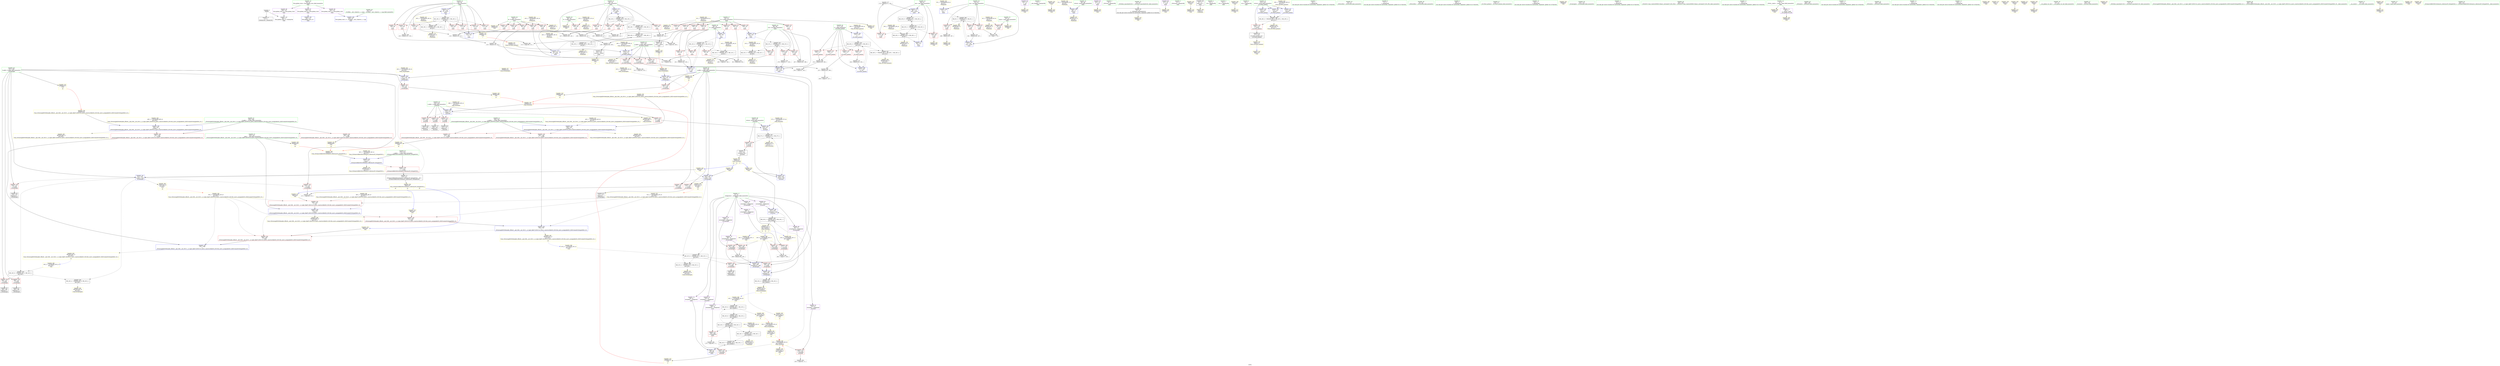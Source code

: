 digraph "SVFG" {
	label="SVFG";

	Node0x563b5da853f0 [shape=record,color=grey,label="{NodeID: 0\nNullPtr}"];
	Node0x563b5da853f0 -> Node0x563b5daab100[style=solid];
	Node0x563b5da853f0 -> Node0x563b5dab1bb0[style=solid];
	Node0x563b5dad2820 [shape=record,color=yellow,style=double,label="{NodeID: 360\nRETMU(34V_4)\npts\{258 \}\nFun[_ZL5mergeii]}"];
	Node0x563b5daaef70 [shape=record,color=grey,label="{NodeID: 277\n173 = Binary(172, 102, )\n}"];
	Node0x563b5daaef70 -> Node0x563b5dab25a0[style=solid];
	Node0x563b5daad340 [shape=record,color=blue,label="{NodeID: 194\n318\<--315\nx.addr\<--x\n_ZL4rooti\n}"];
	Node0x563b5daad340 -> Node0x563b5dab0e80[style=dashed];
	Node0x563b5daad340 -> Node0x563b5dab0f50[style=dashed];
	Node0x563b5daad340 -> Node0x563b5dab1020[style=dashed];
	Node0x563b5daad340 -> Node0x563b5dab10f0[style=dashed];
	Node0x563b5daad340 -> Node0x563b5dad2280[style=dashed];
	Node0x563b5daa9d20 [shape=record,color=red,label="{NodeID: 111\n108\<--62\n\<--i7\nmain\n}"];
	Node0x563b5daa9d20 -> Node0x563b5dabb2b0[style=solid];
	Node0x563b5daa8740 [shape=record,color=green,label="{NodeID: 28\n56\<--57\nB\<--B_field_insensitive\nmain\n}"];
	Node0x563b5daa8740 -> Node0x563b5daaa5f0[style=solid];
	Node0x563b5daa8740 -> Node0x563b5daaa6c0[style=solid];
	Node0x563b5daa8740 -> Node0x563b5daaa790[style=solid];
	Node0x563b5daa8740 -> Node0x563b5daaa860[style=solid];
	Node0x563b5daa8740 -> Node0x563b5daa9910[style=solid];
	Node0x563b5daa8740 -> Node0x563b5dab52f0[style=solid];
	Node0x563b5dab35e0 [shape=record,color=yellow,style=double,label="{NodeID: 388\n24V_3 = CSCHI(MR_24V_2)\npts\{100000 \}\nCS[]}"];
	Node0x563b5dab35e0 -> Node0x563b5dab0a70[style=dashed];
	Node0x563b5dab35e0 -> Node0x563b5dab0b40[style=dashed];
	Node0x563b5dab35e0 -> Node0x563b5dab0c10[style=dashed];
	Node0x563b5dab35e0 -> Node0x563b5dab0ce0[style=dashed];
	Node0x563b5dab35e0 -> Node0x563b5daad1a0[style=dashed];
	Node0x563b5dab35e0 -> Node0x563b5dac74f0[style=dashed];
	Node0x563b5dac88f0 [shape=record,color=black,label="{NodeID: 305\nMR_24V_6 = PHI(MR_24V_7, MR_24V_5, )\npts\{100000 \}\n}"];
	Node0x563b5dac88f0 -> Node0x563b5dacc3f0[style=dashed];
	Node0x563b5dac88f0 -> Node0x563b5dad3a30[style=dashed];
	Node0x563b5dab58a0 [shape=record,color=yellow,style=double,label="{NodeID: 222\nAPARM(186)\nCS[]}"];
	Node0x563b5dab04c0 [shape=record,color=red,label="{NodeID: 139\n292\<--255\n\<--a.addr\n_ZL5mergeii\n}"];
	Node0x563b5dab04c0 -> Node0x563b5daab8b0[style=solid];
	Node0x563b5daab000 [shape=record,color=green,label="{NodeID: 56\n20\<--377\n_GLOBAL__sub_I_bmerry_1_1.cpp\<--_GLOBAL__sub_I_bmerry_1_1.cpp_field_insensitive\n}"];
	Node0x563b5daab000 -> Node0x563b5dab1ab0[style=solid];
	Node0x563b5dad0550 [shape=record,color=yellow,style=double,label="{NodeID: 333\n34V_1 = ENCHI(MR_34V_0)\npts\{258 \}\nFun[_ZL5mergeii]}"];
	Node0x563b5dad0550 -> Node0x563b5dab2dc0[style=dashed];
	Node0x563b5dab6c20 [shape=record,color=yellow,style=double,label="{NodeID: 250\nARet(334)\nCS[]}"];
	Node0x563b5dab6c20 -> Node0x563b5daad4e0[style=solid];
	Node0x563b5dab6c20 -> Node0x563b5daad5b0[style=solid];
	Node0x563b5dab1bb0 [shape=record,color=blue, style = dotted,label="{NodeID: 167\n383\<--3\nllvm.global_ctors_2\<--dummyVal\nGlob }"];
	Node0x563b5daac750 [shape=record,color=purple,label="{NodeID: 84\n181\<--12\n\<--.str\nmain\n}"];
	Node0x563b5daac750 -> Node0x563b5dab5700[style=solid];
	Node0x563b5daa6660 [shape=record,color=green,label="{NodeID: 1\n7\<--1\n__dso_handle\<--dummyObj\nGlob }"];
	Node0x563b5dad2900 [shape=record,color=yellow,style=double,label="{NodeID: 361\nRETMU(24V_4)\npts\{100000 \}\nFun[_ZL5mergeii]|{<s0>8}}"];
	Node0x563b5dad2900:s0 -> Node0x563b5dab3320[style=dashed,color=blue];
	Node0x563b5daaf0f0 [shape=record,color=grey,label="{NodeID: 278\n95 = Binary(93, 94, )\n}"];
	Node0x563b5daad410 [shape=record,color=blue,label="{NodeID: 195\n316\<--327\nretval\<--\n_ZL4rooti\n}"];
	Node0x563b5daad410 -> Node0x563b5dac92f0[style=dashed];
	Node0x563b5daa9df0 [shape=record,color=red,label="{NodeID: 112\n114\<--62\n\<--i7\nmain\n}"];
	Node0x563b5daa9df0 -> Node0x563b5dab5560[style=solid];
	Node0x563b5daa8810 [shape=record,color=green,label="{NodeID: 29\n58\<--59\nP\<--P_field_insensitive\nmain\n}"];
	Node0x563b5daa8810 -> Node0x563b5daa99e0[style=solid];
	Node0x563b5daa8810 -> Node0x563b5dab5490[style=solid];
	Node0x563b5dab3740 [shape=record,color=yellow,style=double,label="{NodeID: 389\n32V_5 = CSCHI(MR_32V_3)\npts\{256 \}\nCS[]}"];
	Node0x563b5dab3740 -> Node0x563b5dac79f0[style=dashed];
	Node0x563b5dac8df0 [shape=record,color=black,label="{NodeID: 306\nMR_24V_2 = PHI(MR_24V_4, MR_24V_1, )\npts\{100000 \}\n}"];
	Node0x563b5dac8df0 -> Node0x563b5dad2360[style=dashed];
	Node0x563b5dab5970 [shape=record,color=yellow,style=double,label="{NodeID: 223\nAPARM(188)\nCS[]}"];
	Node0x563b5dab0590 [shape=record,color=red,label="{NodeID: 140\n298\<--255\n\<--a.addr\n_ZL5mergeii\n}"];
	Node0x563b5dab0590 -> Node0x563b5daad270[style=solid];
	Node0x563b5daab100 [shape=record,color=black,label="{NodeID: 57\n2\<--3\ndummyVal\<--dummyVal\n}"];
	Node0x563b5dad0630 [shape=record,color=yellow,style=double,label="{NodeID: 334\n24V_1 = ENCHI(MR_24V_0)\npts\{100000 \}\nFun[_ZL5mergeii]}"];
	Node0x563b5dad0630 -> Node0x563b5dad3b90[style=dashed];
	Node0x563b5dab6cb0 [shape=record,color=yellow,style=double,label="{NodeID: 251\nARet(355)\nCS[]}"];
	Node0x563b5dab6cb0 -> Node0x563b5dab16a0[style=solid];
	Node0x563b5dab1cb0 [shape=record,color=blue,label="{NodeID: 168\n48\<--71\nretval\<--\nmain\n}"];
	Node0x563b5dab1cb0 -> Node0x563b5dad2e70[style=dashed];
	Node0x563b5daac820 [shape=record,color=purple,label="{NodeID: 85\n191\<--14\n\<--.str.1\nmain\n}"];
	Node0x563b5daac820 -> Node0x563b5dab5a40[style=solid];
	Node0x563b5daa66f0 [shape=record,color=green,label="{NodeID: 2\n8\<--1\n_ZSt3cin\<--dummyObj\nGlob }"];
	Node0x563b5dad29e0 [shape=record,color=yellow,style=double,label="{NodeID: 362\nRETMU(32V_2)\npts\{256 \}\nFun[_ZSt4swapIiENSt9enable_ifIXsr6__and_ISt6__not_ISt15__is_tuple_likeIT_EESt21is_move_constructibleIS3_ESt18is_move_assignableIS3_EEE5valueEvE4typeERS3_SC_]|{<s0>16}}"];
	Node0x563b5dad29e0:s0 -> Node0x563b5dab3740[style=dashed,color=blue];
	Node0x563b5daba3b0 [shape=record,color=grey,label="{NodeID: 279\n178 = Binary(177, 102, )\n}"];
	Node0x563b5daba3b0 -> Node0x563b5dab2670[style=solid];
	Node0x563b5daad4e0 [shape=record,color=blue,label="{NodeID: 196\n337\<--334\narrayidx4\<--call\n_ZL4rooti\n}"];
	Node0x563b5daad4e0 -> Node0x563b5dac8df0[style=dashed];
	Node0x563b5daa9ec0 [shape=record,color=red,label="{NodeID: 113\n121\<--62\n\<--i7\nmain\n}"];
	Node0x563b5daa9ec0 -> Node0x563b5daba9b0[style=solid];
	Node0x563b5daa88e0 [shape=record,color=green,label="{NodeID: 30\n60\<--61\ni\<--i_field_insensitive\nmain\n}"];
	Node0x563b5daa88e0 -> Node0x563b5daa9ab0[style=solid];
	Node0x563b5daa88e0 -> Node0x563b5daa9b80[style=solid];
	Node0x563b5daa88e0 -> Node0x563b5daa9c50[style=solid];
	Node0x563b5daa88e0 -> Node0x563b5dab1e50[style=solid];
	Node0x563b5daa88e0 -> Node0x563b5dab1ff0[style=solid];
	Node0x563b5dac9d70 [shape=record,color=yellow,style=double,label="{NodeID: 390\n34V_5 = CSCHI(MR_34V_3)\npts\{258 \}\nCS[]}"];
	Node0x563b5dac9d70 -> Node0x563b5dac7ef0[style=dashed];
	Node0x563b5dac92f0 [shape=record,color=black,label="{NodeID: 307\nMR_37V_3 = PHI(MR_37V_4, MR_37V_2, )\npts\{317 \}\n}"];
	Node0x563b5dac92f0 -> Node0x563b5dab0db0[style=dashed];
	Node0x563b5dac92f0 -> Node0x563b5dad1760[style=dashed];
	Node0x563b5dab5a40 [shape=record,color=yellow,style=double,label="{NodeID: 224\nAPARM(191)\nCS[]}"];
	Node0x563b5dab0660 [shape=record,color=red,label="{NodeID: 141\n266\<--257\n\<--b.addr\n_ZL5mergeii\n}"];
	Node0x563b5dab0660 -> Node0x563b5dab5f20[style=solid];
	Node0x563b5daab200 [shape=record,color=black,label="{NodeID: 58\n31\<--32\n\<--_ZNSt8ios_base4InitD1Ev\nCan only get source location for instruction, argument, global var or function.}"];
	Node0x563b5daab200 -> Node0x563b5daaddd0[style=solid];
	Node0x563b5dad0710 [shape=record,color=yellow,style=double,label="{NodeID: 335\n32V_1 = ENCHI(MR_32V_0)\npts\{256 \}\nFun[_ZSt4swapIiENSt9enable_ifIXsr6__and_ISt6__not_ISt15__is_tuple_likeIT_EESt21is_move_constructibleIS3_ESt18is_move_assignableIS3_EEE5valueEvE4typeERS3_SC_]}"];
	Node0x563b5dad0710 -> Node0x563b5dab16a0[style=dashed];
	Node0x563b5dad0710 -> Node0x563b5dab1770[style=dashed];
	Node0x563b5dad0710 -> Node0x563b5daad8f0[style=dashed];
	Node0x563b5dab6d40 [shape=record,color=yellow,style=double,label="{NodeID: 252\nARet(361)\nCS[]}"];
	Node0x563b5dab6d40 -> Node0x563b5dab1770[style=solid];
	Node0x563b5dab1d80 [shape=record,color=blue,label="{NodeID: 169\n52\<--71\ncas\<--\nmain\n}"];
	Node0x563b5dab1d80 -> Node0x563b5dac97f0[style=dashed];
	Node0x563b5daac8f0 [shape=record,color=purple,label="{NodeID: 86\n197\<--16\n\<--.str.2\nmain\n}"];
	Node0x563b5daac8f0 -> Node0x563b5dab5d80[style=solid];
	Node0x563b5daa69a0 [shape=record,color=green,label="{NodeID: 3\n11\<--1\n_ZSt4cout\<--dummyObj\nGlob }"];
	Node0x563b5dad2af0 [shape=record,color=yellow,style=double,label="{NodeID: 363\nRETMU(34V_2)\npts\{258 \}\nFun[_ZSt4swapIiENSt9enable_ifIXsr6__and_ISt6__not_ISt15__is_tuple_likeIT_EESt21is_move_constructibleIS3_ESt18is_move_assignableIS3_EEE5valueEvE4typeERS3_SC_]|{<s0>16}}"];
	Node0x563b5dad2af0:s0 -> Node0x563b5dac9d70[style=dashed,color=blue];
	Node0x563b5daba530 [shape=record,color=grey,label="{NodeID: 280\n153 = Binary(152, 102, )\n}"];
	Node0x563b5daba530 -> Node0x563b5dab2330[style=solid];
	Node0x563b5daad5b0 [shape=record,color=blue,label="{NodeID: 197\n316\<--334\nretval\<--call\n_ZL4rooti\n}"];
	Node0x563b5daad5b0 -> Node0x563b5dac92f0[style=dashed];
	Node0x563b5daa9f90 [shape=record,color=red,label="{NodeID: 114\n127\<--62\n\<--i7\nmain\n}"];
	Node0x563b5daa9f90 -> Node0x563b5daaeaf0[style=solid];
	Node0x563b5daa89b0 [shape=record,color=green,label="{NodeID: 31\n62\<--63\ni7\<--i7_field_insensitive\nmain\n}"];
	Node0x563b5daa89b0 -> Node0x563b5daa9d20[style=solid];
	Node0x563b5daa89b0 -> Node0x563b5daa9df0[style=solid];
	Node0x563b5daa89b0 -> Node0x563b5daa9ec0[style=solid];
	Node0x563b5daa89b0 -> Node0x563b5daa9f90[style=solid];
	Node0x563b5daa89b0 -> Node0x563b5daaf1c0[style=solid];
	Node0x563b5daa89b0 -> Node0x563b5daaf250[style=solid];
	Node0x563b5daa89b0 -> Node0x563b5daaf2e0[style=solid];
	Node0x563b5daa89b0 -> Node0x563b5dab20c0[style=solid];
	Node0x563b5daa89b0 -> Node0x563b5dab2330[style=solid];
	Node0x563b5dac9e50 [shape=record,color=yellow,style=double,label="{NodeID: 391\n24V_3 = CSCHI(MR_24V_1)\npts\{100000 \}\nCS[]}"];
	Node0x563b5dac9e50 -> Node0x563b5daad4e0[style=dashed];
	Node0x563b5dac97f0 [shape=record,color=black,label="{NodeID: 308\nMR_6V_3 = PHI(MR_6V_4, MR_6V_2, )\npts\{53 \}\n}"];
	Node0x563b5dac97f0 -> Node0x563b5daacd90[style=dashed];
	Node0x563b5dac97f0 -> Node0x563b5daace60[style=dashed];
	Node0x563b5dac97f0 -> Node0x563b5daacf30[style=dashed];
	Node0x563b5dac97f0 -> Node0x563b5dab2740[style=dashed];
	Node0x563b5dac97f0 -> Node0x563b5dad3060[style=dashed];
	Node0x563b5dab5b10 [shape=record,color=yellow,style=double,label="{NodeID: 225\nAPARM(192)\nCS[]}"];
	Node0x563b5dab0730 [shape=record,color=red,label="{NodeID: 142\n270\<--257\n\<--b.addr\n_ZL5mergeii\n}"];
	Node0x563b5dab0730 -> Node0x563b5dabb5b0[style=solid];
	Node0x563b5daab300 [shape=record,color=black,label="{NodeID: 59\n47\<--71\nmain_ret\<--\nmain\n}"];
	Node0x563b5daab300 -> Node0x563b5dab7c60[style=solid];
	Node0x563b5dad0820 [shape=record,color=yellow,style=double,label="{NodeID: 336\n34V_1 = ENCHI(MR_34V_0)\npts\{258 \}\nFun[_ZSt4swapIiENSt9enable_ifIXsr6__and_ISt6__not_ISt15__is_tuple_likeIT_EESt21is_move_constructibleIS3_ESt18is_move_assignableIS3_EEE5valueEvE4typeERS3_SC_]}"];
	Node0x563b5dad0820 -> Node0x563b5dab16a0[style=dashed];
	Node0x563b5dad0820 -> Node0x563b5dab1770[style=dashed];
	Node0x563b5dad0820 -> Node0x563b5dab1840[style=dashed];
	Node0x563b5dad0820 -> Node0x563b5daad9c0[style=dashed];
	Node0x563b5dab6dd0 [shape=record,color=yellow,style=double,label="{NodeID: 253\nARet(365)\nCS[]}"];
	Node0x563b5dab6dd0 -> Node0x563b5dab1840[style=solid];
	Node0x563b5dab1e50 [shape=record,color=blue,label="{NodeID: 170\n60\<--86\ni\<--\nmain\n}"];
	Node0x563b5dab1e50 -> Node0x563b5dacd2f0[style=dashed];
	Node0x563b5daac9c0 [shape=record,color=purple,label="{NodeID: 87\n381\<--18\nllvm.global_ctors_0\<--llvm.global_ctors\nGlob }"];
	Node0x563b5daac9c0 -> Node0x563b5dab19e0[style=solid];
	Node0x563b5daa6a30 [shape=record,color=green,label="{NodeID: 4\n12\<--1\n.str\<--dummyObj\nGlob }"];
	Node0x563b5dad2bd0 [shape=record,color=yellow,style=double,label="{NodeID: 364\nRETMU(44V_2)\npts\{347 \}\nFun[_ZSt4swapIiENSt9enable_ifIXsr6__and_ISt6__not_ISt15__is_tuple_likeIT_EESt21is_move_constructibleIS3_ESt18is_move_assignableIS3_EEE5valueEvE4typeERS3_SC_]}"];
	Node0x563b5daba6b0 [shape=record,color=grey,label="{NodeID: 281\n147 = Binary(146, 145, )\n}"];
	Node0x563b5daba6b0 -> Node0x563b5dab2260[style=solid];
	Node0x563b5daad680 [shape=record,color=blue,label="{NodeID: 198\n346\<--344\n__a.addr\<--__a\n_ZSt4swapIiENSt9enable_ifIXsr6__and_ISt6__not_ISt15__is_tuple_likeIT_EESt21is_move_constructibleIS3_ESt18is_move_assignableIS3_EEE5valueEvE4typeERS3_SC_\n}"];
	Node0x563b5daad680 -> Node0x563b5dab1360[style=dashed];
	Node0x563b5daad680 -> Node0x563b5dab1430[style=dashed];
	Node0x563b5daad680 -> Node0x563b5dad2bd0[style=dashed];
	Node0x563b5daaf1c0 [shape=record,color=red,label="{NodeID: 115\n137\<--62\n\<--i7\nmain\n}"];
	Node0x563b5daaf1c0 -> Node0x563b5daae670[style=solid];
	Node0x563b5daa8a80 [shape=record,color=green,label="{NodeID: 32\n64\<--65\nt\<--t_field_insensitive\nmain\n}"];
	Node0x563b5daa8a80 -> Node0x563b5daaf3b0[style=solid];
	Node0x563b5daa8a80 -> Node0x563b5daaf480[style=solid];
	Node0x563b5daa8a80 -> Node0x563b5daaf550[style=solid];
	Node0x563b5daa8a80 -> Node0x563b5daaf620[style=solid];
	Node0x563b5daa8a80 -> Node0x563b5dab2190[style=solid];
	Node0x563b5daa8a80 -> Node0x563b5dab2260[style=solid];
	Node0x563b5daca500 [shape=record,color=black,label="{NodeID: 309\nMR_14V_2 = PHI(MR_14V_4, MR_14V_1, )\npts\{61 \}\n}"];
	Node0x563b5daca500 -> Node0x563b5dab1e50[style=dashed];
	Node0x563b5daca500 -> Node0x563b5dad33e0[style=dashed];
	Node0x563b5dab5be0 [shape=record,color=yellow,style=double,label="{NodeID: 226\nAPARM(193)\nCS[]}"];
	Node0x563b5dab0800 [shape=record,color=red,label="{NodeID: 143\n278\<--257\n\<--b.addr\n_ZL5mergeii\n}"];
	Node0x563b5dab0800 -> Node0x563b5daab710[style=solid];
	Node0x563b5daab3d0 [shape=record,color=black,label="{NodeID: 60\n135\<--134\nconv\<--sub16\nmain\n}"];
	Node0x563b5daab3d0 -> Node0x563b5daae040[style=solid];
	Node0x563b5dad0900 [shape=record,color=yellow,style=double,label="{NodeID: 337\n44V_1 = ENCHI(MR_44V_0)\npts\{347 \}\nFun[_ZSt4swapIiENSt9enable_ifIXsr6__and_ISt6__not_ISt15__is_tuple_likeIT_EESt21is_move_constructibleIS3_ESt18is_move_assignableIS3_EEE5valueEvE4typeERS3_SC_]}"];
	Node0x563b5dad0900 -> Node0x563b5daad680[style=dashed];
	Node0x563b5dab6ef0 [shape=record,color=yellow,style=double,label="{NodeID: 254\nFPARM(315)\nFun[_ZL4rooti]}"];
	Node0x563b5dab6ef0 -> Node0x563b5daad340[style=solid];
	Node0x563b5dab1f20 [shape=record,color=blue,label="{NodeID: 171\n96\<--98\narrayidx\<--\nmain\n}"];
	Node0x563b5dab1f20 -> Node0x563b5dacd7f0[style=dashed];
	Node0x563b5daacac0 [shape=record,color=purple,label="{NodeID: 88\n382\<--18\nllvm.global_ctors_1\<--llvm.global_ctors\nGlob }"];
	Node0x563b5daacac0 -> Node0x563b5dab1ab0[style=solid];
	Node0x563b5daa6ac0 [shape=record,color=green,label="{NodeID: 5\n14\<--1\n.str.1\<--dummyObj\nGlob }"];
	Node0x563b5dad2cb0 [shape=record,color=yellow,style=double,label="{NodeID: 365\nRETMU(46V_2)\npts\{349 \}\nFun[_ZSt4swapIiENSt9enable_ifIXsr6__and_ISt6__not_ISt15__is_tuple_likeIT_EESt21is_move_constructibleIS3_ESt18is_move_assignableIS3_EEE5valueEvE4typeERS3_SC_]}"];
	Node0x563b5daba830 [shape=record,color=grey,label="{NodeID: 282\n186 = Binary(185, 187, )\n}"];
	Node0x563b5daba830 -> Node0x563b5dab58a0[style=solid];
	Node0x563b5daad750 [shape=record,color=blue,label="{NodeID: 199\n348\<--345\n__b.addr\<--__b\n_ZSt4swapIiENSt9enable_ifIXsr6__and_ISt6__not_ISt15__is_tuple_likeIT_EESt21is_move_constructibleIS3_ESt18is_move_assignableIS3_EEE5valueEvE4typeERS3_SC_\n}"];
	Node0x563b5daad750 -> Node0x563b5dab1500[style=dashed];
	Node0x563b5daad750 -> Node0x563b5dab15d0[style=dashed];
	Node0x563b5daad750 -> Node0x563b5dad2cb0[style=dashed];
	Node0x563b5daaf250 [shape=record,color=red,label="{NodeID: 116\n145\<--62\n\<--i7\nmain\n}"];
	Node0x563b5daaf250 -> Node0x563b5daba6b0[style=solid];
	Node0x563b5daa8b50 [shape=record,color=green,label="{NodeID: 33\n66\<--67\nans\<--ans_field_insensitive\nmain\n}"];
	Node0x563b5daa8b50 -> Node0x563b5daaf6f0[style=solid];
	Node0x563b5daa8b50 -> Node0x563b5daaf7c0[style=solid];
	Node0x563b5daa8b50 -> Node0x563b5dab2400[style=solid];
	Node0x563b5daa8b50 -> Node0x563b5dab25a0[style=solid];
	Node0x563b5daca5f0 [shape=record,color=black,label="{NodeID: 310\nMR_16V_2 = PHI(MR_16V_4, MR_16V_1, )\npts\{63 \}\n}"];
	Node0x563b5daca5f0 -> Node0x563b5dab20c0[style=dashed];
	Node0x563b5daca5f0 -> Node0x563b5dad34c0[style=dashed];
	Node0x563b5dab5cb0 [shape=record,color=yellow,style=double,label="{NodeID: 227\nAPARM(194)\nCS[]}"];
	Node0x563b5dab08d0 [shape=record,color=red,label="{NodeID: 144\n288\<--257\n\<--b.addr\n_ZL5mergeii\n}"];
	Node0x563b5dab08d0 -> Node0x563b5daab7e0[style=solid];
	Node0x563b5daab4a0 [shape=record,color=black,label="{NodeID: 61\n141\<--140\nconv19\<--sub18\nmain\n}"];
	Node0x563b5daab4a0 -> Node0x563b5daae110[style=solid];
	Node0x563b5dad09e0 [shape=record,color=yellow,style=double,label="{NodeID: 338\n46V_1 = ENCHI(MR_46V_0)\npts\{349 \}\nFun[_ZSt4swapIiENSt9enable_ifIXsr6__and_ISt6__not_ISt15__is_tuple_likeIT_EESt21is_move_constructibleIS3_ESt18is_move_assignableIS3_EEE5valueEvE4typeERS3_SC_]}"];
	Node0x563b5dad09e0 -> Node0x563b5daad750[style=dashed];
	Node0x563b5dab7040 [shape=record,color=yellow,style=double,label="{NodeID: 255\nFPARM(212)\nFun[_ZL10test_primex]}"];
	Node0x563b5dab7040 -> Node0x563b5dab2810[style=solid];
	Node0x563b5dab1ff0 [shape=record,color=blue,label="{NodeID: 172\n60\<--101\ni\<--inc\nmain\n}"];
	Node0x563b5dab1ff0 -> Node0x563b5dacd2f0[style=dashed];
	Node0x563b5daacbc0 [shape=record,color=purple,label="{NodeID: 89\n383\<--18\nllvm.global_ctors_2\<--llvm.global_ctors\nGlob }"];
	Node0x563b5daacbc0 -> Node0x563b5dab1bb0[style=solid];
	Node0x563b5daa6b50 [shape=record,color=green,label="{NodeID: 6\n16\<--1\n.str.2\<--dummyObj\nGlob }"];
	Node0x563b5dad2d90 [shape=record,color=yellow,style=double,label="{NodeID: 366\nRETMU(48V_2)\npts\{351 \}\nFun[_ZSt4swapIiENSt9enable_ifIXsr6__and_ISt6__not_ISt15__is_tuple_likeIT_EESt21is_move_constructibleIS3_ESt18is_move_assignableIS3_EEE5valueEvE4typeERS3_SC_]}"];
	Node0x563b5daba9b0 [shape=record,color=grey,label="{NodeID: 283\n122 = Binary(120, 121, )\n}"];
	Node0x563b5daba9b0 -> Node0x563b5dabab30[style=solid];
	Node0x563b5daad820 [shape=record,color=blue,label="{NodeID: 200\n350\<--358\n__tmp\<--\n_ZSt4swapIiENSt9enable_ifIXsr6__and_ISt6__not_ISt15__is_tuple_likeIT_EESt21is_move_constructibleIS3_ESt18is_move_assignableIS3_EEE5valueEvE4typeERS3_SC_\n}"];
	Node0x563b5daad820 -> Node0x563b5dab1770[style=dashed];
	Node0x563b5daad820 -> Node0x563b5dab1840[style=dashed];
	Node0x563b5daad820 -> Node0x563b5dad2d90[style=dashed];
	Node0x563b5daaf2e0 [shape=record,color=red,label="{NodeID: 117\n152\<--62\n\<--i7\nmain\n}"];
	Node0x563b5daaf2e0 -> Node0x563b5daba530[style=solid];
	Node0x563b5daa8c20 [shape=record,color=green,label="{NodeID: 34\n68\<--69\ni24\<--i24_field_insensitive\nmain\n}"];
	Node0x563b5daa8c20 -> Node0x563b5daaf890[style=solid];
	Node0x563b5daa8c20 -> Node0x563b5daaf960[style=solid];
	Node0x563b5daa8c20 -> Node0x563b5daafa30[style=solid];
	Node0x563b5daa8c20 -> Node0x563b5dab24d0[style=solid];
	Node0x563b5daa8c20 -> Node0x563b5dab2670[style=solid];
	Node0x563b5dacaaf0 [shape=record,color=black,label="{NodeID: 311\nMR_18V_2 = PHI(MR_18V_3, MR_18V_1, )\npts\{65 \}\n}"];
	Node0x563b5dacaaf0 -> Node0x563b5dacebf0[style=dashed];
	Node0x563b5dacaaf0 -> Node0x563b5dad35a0[style=dashed];
	Node0x563b5dab5d80 [shape=record,color=yellow,style=double,label="{NodeID: 228\nAPARM(197)\nCS[]}"];
	Node0x563b5dab09a0 [shape=record,color=red,label="{NodeID: 145\n299\<--257\n\<--b.addr\n_ZL5mergeii\n}"];
	Node0x563b5dab09a0 -> Node0x563b5daab980[style=solid];
	Node0x563b5daab570 [shape=record,color=black,label="{NodeID: 62\n211\<--250\n_ZL10test_primex_ret\<--\n_ZL10test_primex\n}"];
	Node0x563b5daab570 -> Node0x563b5dab7ba0[style=solid];
	Node0x563b5dad0ac0 [shape=record,color=yellow,style=double,label="{NodeID: 339\n48V_1 = ENCHI(MR_48V_0)\npts\{351 \}\nFun[_ZSt4swapIiENSt9enable_ifIXsr6__and_ISt6__not_ISt15__is_tuple_likeIT_EESt21is_move_constructibleIS3_ESt18is_move_assignableIS3_EEE5valueEvE4typeERS3_SC_]}"];
	Node0x563b5dad0ac0 -> Node0x563b5dab16a0[style=dashed];
	Node0x563b5dad0ac0 -> Node0x563b5daad820[style=dashed];
	Node0x563b5dab7100 [shape=record,color=yellow,style=double,label="{NodeID: 256\nFPARM(253)\nFun[_ZL5mergeii]}"];
	Node0x563b5dab7100 -> Node0x563b5dab2cf0[style=solid];
	Node0x563b5dab20c0 [shape=record,color=blue,label="{NodeID: 173\n62\<--105\ni7\<--\nmain\n}"];
	Node0x563b5dab20c0 -> Node0x563b5dace6f0[style=dashed];
	Node0x563b5daaccc0 [shape=record,color=red,label="{NodeID: 90\n78\<--50\n\<--cases\nmain\n}"];
	Node0x563b5daaccc0 -> Node0x563b5dabae30[style=solid];
	Node0x563b5daa7390 [shape=record,color=green,label="{NodeID: 7\n19\<--1\n\<--dummyObj\nCan only get source location for instruction, argument, global var or function.}"];
	Node0x563b5dad2e70 [shape=record,color=yellow,style=double,label="{NodeID: 367\nRETMU(2V_2)\npts\{49 \}\nFun[main]}"];
	Node0x563b5dabab30 [shape=record,color=grey,label="{NodeID: 284\n123 = Binary(119, 122, )\n}"];
	Node0x563b5dabab30 -> Node0x563b5dab2190[style=solid];
	Node0x563b5daad8f0 [shape=record,color=blue,label="{NodeID: 201\n363\<--362\n\<--\n_ZSt4swapIiENSt9enable_ifIXsr6__and_ISt6__not_ISt15__is_tuple_likeIT_EESt21is_move_constructibleIS3_ESt18is_move_assignableIS3_EEE5valueEvE4typeERS3_SC_\n}"];
	Node0x563b5daad8f0 -> Node0x563b5dab1840[style=dashed];
	Node0x563b5daad8f0 -> Node0x563b5dad29e0[style=dashed];
	Node0x563b5daaf3b0 [shape=record,color=red,label="{NodeID: 118\n126\<--64\n\<--t\nmain\n}"];
	Node0x563b5daaf3b0 -> Node0x563b5daaeaf0[style=solid];
	Node0x563b5daa8cf0 [shape=record,color=green,label="{NodeID: 35\n73\<--74\n_ZNSirsERi\<--_ZNSirsERi_field_insensitive\n}"];
	Node0x563b5dacaff0 [shape=record,color=black,label="{NodeID: 312\nMR_20V_2 = PHI(MR_20V_4, MR_20V_1, )\npts\{67 \}\n}"];
	Node0x563b5dacaff0 -> Node0x563b5dab2400[style=dashed];
	Node0x563b5dacaff0 -> Node0x563b5dad3680[style=dashed];
	Node0x563b5dab5e50 [shape=record,color=yellow,style=double,label="{NodeID: 229\nAPARM(261)\nCS[]|{<s0>14}}"];
	Node0x563b5dab5e50:s0 -> Node0x563b5dab6ef0[style=solid,color=red];
	Node0x563b5dab0a70 [shape=record,color=red,label="{NodeID: 146\n277\<--276\n\<--arrayidx\n_ZL5mergeii\n}"];
	Node0x563b5dab0a70 -> Node0x563b5dabb730[style=solid];
	Node0x563b5daab640 [shape=record,color=black,label="{NodeID: 63\n275\<--274\nidxprom\<--\n_ZL5mergeii\n}"];
	Node0x563b5dad0ba0 [shape=record,color=yellow,style=double,label="{NodeID: 340\n2V_1 = ENCHI(MR_2V_0)\npts\{49 \}\nFun[main]}"];
	Node0x563b5dad0ba0 -> Node0x563b5dab1cb0[style=dashed];
	Node0x563b5dab71c0 [shape=record,color=yellow,style=double,label="{NodeID: 257\nFPARM(254)\nFun[_ZL5mergeii]}"];
	Node0x563b5dab71c0 -> Node0x563b5dab2dc0[style=solid];
	Node0x563b5dab2190 [shape=record,color=blue,label="{NodeID: 174\n64\<--123\nt\<--sub13\nmain\n}"];
	Node0x563b5dab2190 -> Node0x563b5dac83f0[style=dashed];
	Node0x563b5daacd90 [shape=record,color=red,label="{NodeID: 91\n77\<--52\n\<--cas\nmain\n}"];
	Node0x563b5daacd90 -> Node0x563b5dabae30[style=solid];
	Node0x563b5daa7450 [shape=record,color=green,label="{NodeID: 8\n71\<--1\n\<--dummyObj\nCan only get source location for instruction, argument, global var or function.}"];
	Node0x563b5dad2f80 [shape=record,color=yellow,style=double,label="{NodeID: 368\nRETMU(4V_1)\npts\{51 \}\nFun[main]}"];
	Node0x563b5dabacb0 [shape=record,color=grey,label="{NodeID: 285\n221 = cmp(220, 222, )\n}"];
	Node0x563b5daad9c0 [shape=record,color=blue,label="{NodeID: 202\n367\<--366\n\<--\n_ZSt4swapIiENSt9enable_ifIXsr6__and_ISt6__not_ISt15__is_tuple_likeIT_EESt21is_move_constructibleIS3_ESt18is_move_assignableIS3_EEE5valueEvE4typeERS3_SC_\n}"];
	Node0x563b5daad9c0 -> Node0x563b5dad2af0[style=dashed];
	Node0x563b5daaf480 [shape=record,color=red,label="{NodeID: 119\n132\<--64\n\<--t\nmain\n}"];
	Node0x563b5daaf480 -> Node0x563b5daae370[style=solid];
	Node0x563b5daa8df0 [shape=record,color=green,label="{NodeID: 36\n82\<--83\n_ZNSirsERx\<--_ZNSirsERx_field_insensitive\n}"];
	Node0x563b5dacb4f0 [shape=record,color=black,label="{NodeID: 313\nMR_22V_2 = PHI(MR_22V_4, MR_22V_1, )\npts\{69 \}\n}"];
	Node0x563b5dacb4f0 -> Node0x563b5dab24d0[style=dashed];
	Node0x563b5dacb4f0 -> Node0x563b5dad3760[style=dashed];
	Node0x563b5dab5f20 [shape=record,color=yellow,style=double,label="{NodeID: 230\nAPARM(266)\nCS[]|{<s0>15}}"];
	Node0x563b5dab5f20:s0 -> Node0x563b5dab6ef0[style=solid,color=red];
	Node0x563b5dab0b40 [shape=record,color=red,label="{NodeID: 147\n281\<--280\n\<--arrayidx3\n_ZL5mergeii\n}"];
	Node0x563b5dab0b40 -> Node0x563b5dabb730[style=solid];
	Node0x563b5daab710 [shape=record,color=black,label="{NodeID: 64\n279\<--278\nidxprom2\<--\n_ZL5mergeii\n}"];
	Node0x563b5dad0cb0 [shape=record,color=yellow,style=double,label="{NodeID: 341\n4V_1 = ENCHI(MR_4V_0)\npts\{51 \}\nFun[main]}"];
	Node0x563b5dad0cb0 -> Node0x563b5daaccc0[style=dashed];
	Node0x563b5dad0cb0 -> Node0x563b5dad2f80[style=dashed];
	Node0x563b5dab72b0 [shape=record,color=yellow,style=double,label="{NodeID: 258\nFPARM(344)\nFun[_ZSt4swapIiENSt9enable_ifIXsr6__and_ISt6__not_ISt15__is_tuple_likeIT_EESt21is_move_constructibleIS3_ESt18is_move_assignableIS3_EEE5valueEvE4typeERS3_SC_]}"];
	Node0x563b5dab72b0 -> Node0x563b5daad680[style=solid];
	Node0x563b5dab2260 [shape=record,color=blue,label="{NodeID: 175\n64\<--147\nt\<--sub20\nmain\n}"];
	Node0x563b5dab2260 -> Node0x563b5dac83f0[style=dashed];
	Node0x563b5daace60 [shape=record,color=red,label="{NodeID: 92\n185\<--52\n\<--cas\nmain\n}"];
	Node0x563b5daace60 -> Node0x563b5daba830[style=solid];
	Node0x563b5daa7510 [shape=record,color=green,label="{NodeID: 9\n98\<--1\n\<--dummyObj\nCan only get source location for instruction, argument, global var or function.}"];
	Node0x563b5dad3060 [shape=record,color=yellow,style=double,label="{NodeID: 369\nRETMU(6V_3)\npts\{53 \}\nFun[main]}"];
	Node0x563b5dabae30 [shape=record,color=grey,label="{NodeID: 286\n79 = cmp(77, 78, )\n}"];
	Node0x563b5daada90 [shape=record,color=blue,label="{NodeID: 203\n372\<--371\n__t.addr\<--__t\n_ZSt4moveIRiEONSt16remove_referenceIT_E4typeEOS2_\n}"];
	Node0x563b5daada90 -> Node0x563b5dab1910[style=dashed];
	Node0x563b5daada90 -> Node0x563b5dad3920[style=dashed];
	Node0x563b5daaf550 [shape=record,color=red,label="{NodeID: 120\n136\<--64\n\<--t\nmain\n}"];
	Node0x563b5daaf550 -> Node0x563b5daae670[style=solid];
	Node0x563b5daa8ef0 [shape=record,color=green,label="{NodeID: 37\n116\<--117\n_ZL10test_primex\<--_ZL10test_primex_field_insensitive\n}"];
	Node0x563b5dacb9f0 [shape=record,color=black,label="{NodeID: 314\nMR_24V_2 = PHI(MR_24V_5, MR_24V_1, )\npts\{100000 \}\n}"];
	Node0x563b5dacb9f0 -> Node0x563b5dacd7f0[style=dashed];
	Node0x563b5dacb9f0 -> Node0x563b5dad3840[style=dashed];
	Node0x563b5dab5ff0 [shape=record,color=yellow,style=double,label="{NodeID: 231\nAPARM(255)\nCS[]|{<s0>16}}"];
	Node0x563b5dab5ff0:s0 -> Node0x563b5dab72b0[style=solid,color=red];
	Node0x563b5dab0c10 [shape=record,color=red,label="{NodeID: 148\n291\<--290\n\<--arrayidx8\n_ZL5mergeii\n}"];
	Node0x563b5dab0c10 -> Node0x563b5dab7ea0[style=solid];
	Node0x563b5daab7e0 [shape=record,color=black,label="{NodeID: 65\n289\<--288\nidxprom7\<--\n_ZL5mergeii\n}"];
	Node0x563b5dad0d90 [shape=record,color=yellow,style=double,label="{NodeID: 342\n6V_1 = ENCHI(MR_6V_0)\npts\{53 \}\nFun[main]}"];
	Node0x563b5dad0d90 -> Node0x563b5dab1d80[style=dashed];
	Node0x563b5dab73a0 [shape=record,color=yellow,style=double,label="{NodeID: 259\nFPARM(345)\nFun[_ZSt4swapIiENSt9enable_ifIXsr6__and_ISt6__not_ISt15__is_tuple_likeIT_EESt21is_move_constructibleIS3_ESt18is_move_assignableIS3_EEE5valueEvE4typeERS3_SC_]}"];
	Node0x563b5dab73a0 -> Node0x563b5daad750[style=solid];
	Node0x563b5dab2330 [shape=record,color=blue,label="{NodeID: 176\n62\<--153\ni7\<--inc22\nmain\n}"];
	Node0x563b5dab2330 -> Node0x563b5dace6f0[style=dashed];
	Node0x563b5daacf30 [shape=record,color=red,label="{NodeID: 93\n200\<--52\n\<--cas\nmain\n}"];
	Node0x563b5daacf30 -> Node0x563b5daae4f0[style=solid];
	Node0x563b5daa75d0 [shape=record,color=green,label="{NodeID: 10\n102\<--1\n\<--dummyObj\nCan only get source location for instruction, argument, global var or function.}"];
	Node0x563b5dad3140 [shape=record,color=yellow,style=double,label="{NodeID: 370\nRETMU(8V_1)\npts\{55 \}\nFun[main]}"];
	Node0x563b5dabafb0 [shape=record,color=grey,label="{NodeID: 287\n238 = cmp(237, 157, )\n}"];
	Node0x563b5daadb60 [shape=record,color=yellow,style=double,label="{NodeID: 204\nAPARM(8)\nCS[]}"];
	Node0x563b5daaf620 [shape=record,color=red,label="{NodeID: 121\n146\<--64\n\<--t\nmain\n}"];
	Node0x563b5daaf620 -> Node0x563b5daba6b0[style=solid];
	Node0x563b5daa8ff0 [shape=record,color=green,label="{NodeID: 38\n143\<--144\n_ZL5mergeii\<--_ZL5mergeii_field_insensitive\n}"];
	Node0x563b5dacbef0 [shape=record,color=black,label="{NodeID: 315\nMR_18V_7 = PHI(MR_18V_5, MR_18V_3, )\npts\{65 \}\n}"];
	Node0x563b5dacbef0 -> Node0x563b5dacebf0[style=dashed];
	Node0x563b5dab60c0 [shape=record,color=yellow,style=double,label="{NodeID: 232\nAPARM(257)\nCS[]|{<s0>16}}"];
	Node0x563b5dab60c0:s0 -> Node0x563b5dab73a0[style=solid,color=red];
	Node0x563b5dab0ce0 [shape=record,color=red,label="{NodeID: 149\n295\<--294\n\<--arrayidx10\n_ZL5mergeii\n}"];
	Node0x563b5dab0ce0 -> Node0x563b5dab7ea0[style=solid];
	Node0x563b5daab8b0 [shape=record,color=black,label="{NodeID: 66\n293\<--292\nidxprom9\<--\n_ZL5mergeii\n}"];
	Node0x563b5dad0e70 [shape=record,color=yellow,style=double,label="{NodeID: 343\n8V_1 = ENCHI(MR_8V_0)\npts\{55 \}\nFun[main]}"];
	Node0x563b5dad0e70 -> Node0x563b5daad000[style=dashed];
	Node0x563b5dad0e70 -> Node0x563b5daad0d0[style=dashed];
	Node0x563b5dad0e70 -> Node0x563b5daaa110[style=dashed];
	Node0x563b5dad0e70 -> Node0x563b5daaa1e0[style=dashed];
	Node0x563b5dad0e70 -> Node0x563b5daaa2b0[style=dashed];
	Node0x563b5dad0e70 -> Node0x563b5daaa380[style=dashed];
	Node0x563b5dad0e70 -> Node0x563b5daaa450[style=dashed];
	Node0x563b5dad0e70 -> Node0x563b5daaa520[style=dashed];
	Node0x563b5dad0e70 -> Node0x563b5dad3140[style=dashed];
	Node0x563b5dab74f0 [shape=record,color=yellow,style=double,label="{NodeID: 260\nFPARM(371)\nFun[_ZSt4moveIRiEONSt16remove_referenceIT_E4typeEOS2_]}"];
	Node0x563b5dab74f0 -> Node0x563b5daada90[style=solid];
	Node0x563b5dab2400 [shape=record,color=blue,label="{NodeID: 177\n66\<--157\nans\<--\nmain\n}"];
	Node0x563b5dab2400 -> Node0x563b5dacdcf0[style=dashed];
	Node0x563b5daad000 [shape=record,color=red,label="{NodeID: 94\n86\<--54\n\<--A\nmain\n}"];
	Node0x563b5daad000 -> Node0x563b5dab1e50[style=solid];
	Node0x563b5daa76d0 [shape=record,color=green,label="{NodeID: 11\n157\<--1\n\<--dummyObj\nCan only get source location for instruction, argument, global var or function.}"];
	Node0x563b5dad3220 [shape=record,color=yellow,style=double,label="{NodeID: 371\nRETMU(10V_1)\npts\{57 \}\nFun[main]}"];
	Node0x563b5dabb130 [shape=record,color=grey,label="{NodeID: 288\n233 = cmp(231, 232, )\n}"];
	Node0x563b5daadc30 [shape=record,color=yellow,style=double,label="{NodeID: 205\nAPARM(50)\nCS[]}"];
	Node0x563b5daaf6f0 [shape=record,color=red,label="{NodeID: 122\n172\<--66\n\<--ans\nmain\n}"];
	Node0x563b5daaf6f0 -> Node0x563b5daaef70[style=solid];
	Node0x563b5daa90f0 [shape=record,color=green,label="{NodeID: 39\n183\<--184\n_ZStlsISt11char_traitsIcEERSt13basic_ostreamIcT_ES5_PKc\<--_ZStlsISt11char_traitsIcEERSt13basic_ostreamIcT_ES5_PKc_field_insensitive\n}"];
	Node0x563b5dacc3f0 [shape=record,color=black,label="{NodeID: 316\nMR_24V_8 = PHI(MR_24V_6, MR_24V_5, )\npts\{100000 \}\n}"];
	Node0x563b5dacc3f0 -> Node0x563b5dacf0f0[style=dashed];
	Node0x563b5dab6190 [shape=record,color=yellow,style=double,label="{NodeID: 233\nAPARM(333)\nCS[]|{<s0>17}}"];
	Node0x563b5dab6190:s0 -> Node0x563b5dab6ef0[style=solid,color=red];
	Node0x563b5dab0db0 [shape=record,color=red,label="{NodeID: 150\n341\<--316\n\<--retval\n_ZL4rooti\n}"];
	Node0x563b5dab0db0 -> Node0x563b5daabcc0[style=solid];
	Node0x563b5daab980 [shape=record,color=black,label="{NodeID: 67\n300\<--299\nidxprom11\<--\n_ZL5mergeii\n}"];
	Node0x563b5dad0f50 [shape=record,color=yellow,style=double,label="{NodeID: 344\n10V_1 = ENCHI(MR_10V_0)\npts\{57 \}\nFun[main]}"];
	Node0x563b5dad0f50 -> Node0x563b5daaa5f0[style=dashed];
	Node0x563b5dad0f50 -> Node0x563b5daaa6c0[style=dashed];
	Node0x563b5dad0f50 -> Node0x563b5daaa790[style=dashed];
	Node0x563b5dad0f50 -> Node0x563b5daaa860[style=dashed];
	Node0x563b5dad0f50 -> Node0x563b5daa9910[style=dashed];
	Node0x563b5dad0f50 -> Node0x563b5dad3220[style=dashed];
	Node0x563b5dab7640 [shape=record,color=yellow,style=double,label="{NodeID: 261\nFRet(314)\nFun[_ZL4rooti]|{<s0>14|<s1>15|<s2>17}}"];
	Node0x563b5dab7640:s0 -> Node0x563b5dab6b00[style=solid,color=blue];
	Node0x563b5dab7640:s1 -> Node0x563b5dab6b90[style=solid,color=blue];
	Node0x563b5dab7640:s2 -> Node0x563b5dab6c20[style=solid,color=blue];
	Node0x563b5dab24d0 [shape=record,color=blue,label="{NodeID: 178\n68\<--158\ni24\<--\nmain\n}"];
	Node0x563b5dab24d0 -> Node0x563b5dace1f0[style=dashed];
	Node0x563b5daad0d0 [shape=record,color=red,label="{NodeID: 95\n94\<--54\n\<--A\nmain\n}"];
	Node0x563b5daad0d0 -> Node0x563b5daaf0f0[style=solid];
	Node0x563b5daa7800 [shape=record,color=green,label="{NodeID: 12\n187\<--1\n\<--dummyObj\nCan only get source location for instruction, argument, global var or function.}"];
	Node0x563b5dad3300 [shape=record,color=yellow,style=double,label="{NodeID: 372\nRETMU(12V_1)\npts\{59 \}\nFun[main]}"];
	Node0x563b5dabb2b0 [shape=record,color=grey,label="{NodeID: 289\n112 = cmp(108, 111, )\n}"];
	Node0x563b5daadd00 [shape=record,color=yellow,style=double,label="{NodeID: 206\nAPARM(4)\nCS[]}"];
	Node0x563b5daaf7c0 [shape=record,color=red,label="{NodeID: 123\n193\<--66\n\<--ans\nmain\n}"];
	Node0x563b5daaf7c0 -> Node0x563b5dab5be0[style=solid];
	Node0x563b5daa91f0 [shape=record,color=green,label="{NodeID: 40\n189\<--190\n_ZNSolsEi\<--_ZNSolsEi_field_insensitive\n}"];
	Node0x563b5dacc8f0 [shape=record,color=black,label="{NodeID: 317\nMR_20V_6 = PHI(MR_20V_5, MR_20V_4, )\npts\{67 \}\n}"];
	Node0x563b5dacc8f0 -> Node0x563b5dacdcf0[style=dashed];
	Node0x563b5dab6260 [shape=record,color=yellow,style=double,label="{NodeID: 234\nAPARM(354)\nCS[]|{<s0>18}}"];
	Node0x563b5dab6260:s0 -> Node0x563b5dab74f0[style=solid,color=red];
	Node0x563b5dab0e80 [shape=record,color=red,label="{NodeID: 151\n321\<--318\n\<--x.addr\n_ZL4rooti\n}"];
	Node0x563b5dab0e80 -> Node0x563b5daaba50[style=solid];
	Node0x563b5daaba50 [shape=record,color=black,label="{NodeID: 68\n322\<--321\nidxprom\<--\n_ZL4rooti\n}"];
	Node0x563b5dad1030 [shape=record,color=yellow,style=double,label="{NodeID: 345\n12V_1 = ENCHI(MR_12V_0)\npts\{59 \}\nFun[main]}"];
	Node0x563b5dad1030 -> Node0x563b5daa99e0[style=dashed];
	Node0x563b5dad1030 -> Node0x563b5dad3300[style=dashed];
	Node0x563b5dab7ba0 [shape=record,color=yellow,style=double,label="{NodeID: 262\nFRet(211)\nFun[_ZL10test_primex]|{<s0>7}}"];
	Node0x563b5dab7ba0:s0 -> Node0x563b5dab67a0[style=solid,color=blue];
	Node0x563b5dab25a0 [shape=record,color=blue,label="{NodeID: 179\n66\<--173\nans\<--inc32\nmain\n}"];
	Node0x563b5dab25a0 -> Node0x563b5dacc8f0[style=dashed];
	Node0x563b5daaa110 [shape=record,color=red,label="{NodeID: 96\n110\<--54\n\<--A\nmain\n}"];
	Node0x563b5daaa110 -> Node0x563b5dab81a0[style=solid];
	Node0x563b5daa7900 [shape=record,color=green,label="{NodeID: 13\n222\<--1\n\<--dummyObj\nCan only get source location for instruction, argument, global var or function.}"];
	Node0x563b5dad33e0 [shape=record,color=yellow,style=double,label="{NodeID: 373\nRETMU(14V_2)\npts\{61 \}\nFun[main]}"];
	Node0x563b5dabb430 [shape=record,color=grey,label="{NodeID: 290\n163 = cmp(161, 162, )\n}"];
	Node0x563b5daaddd0 [shape=record,color=yellow,style=double,label="{NodeID: 207\nAPARM(31)\nCS[]}"];
	Node0x563b5daaf890 [shape=record,color=red,label="{NodeID: 124\n161\<--68\n\<--i24\nmain\n}"];
	Node0x563b5daaf890 -> Node0x563b5dabb430[style=solid];
	Node0x563b5daa92f0 [shape=record,color=green,label="{NodeID: 41\n195\<--196\n_ZNSolsEx\<--_ZNSolsEx_field_insensitive\n}"];
	Node0x563b5daccdf0 [shape=record,color=black,label="{NodeID: 318\nMR_30V_4 = PHI(MR_30V_5, MR_30V_3, )\npts\{218 \}\n}"];
	Node0x563b5daccdf0 -> Node0x563b5daaff10[style=dashed];
	Node0x563b5daccdf0 -> Node0x563b5daaffe0[style=dashed];
	Node0x563b5daccdf0 -> Node0x563b5dab00b0[style=dashed];
	Node0x563b5daccdf0 -> Node0x563b5dab0180[style=dashed];
	Node0x563b5daccdf0 -> Node0x563b5dab2b50[style=dashed];
	Node0x563b5daccdf0 -> Node0x563b5dac60f0[style=dashed];
	Node0x563b5dab6330 [shape=record,color=yellow,style=double,label="{NodeID: 235\nAPARM(360)\nCS[]|{<s0>19}}"];
	Node0x563b5dab6330:s0 -> Node0x563b5dab74f0[style=solid,color=red];
	Node0x563b5dab0f50 [shape=record,color=red,label="{NodeID: 152\n327\<--318\n\<--x.addr\n_ZL4rooti\n}"];
	Node0x563b5dab0f50 -> Node0x563b5daad410[style=solid];
	Node0x563b5daabb20 [shape=record,color=black,label="{NodeID: 69\n331\<--330\nidxprom1\<--\n_ZL4rooti\n}"];
	Node0x563b5dad1110 [shape=record,color=yellow,style=double,label="{NodeID: 346\n14V_1 = ENCHI(MR_14V_0)\npts\{61 \}\nFun[main]}"];
	Node0x563b5dad1110 -> Node0x563b5daca500[style=dashed];
	Node0x563b5dab7c60 [shape=record,color=yellow,style=double,label="{NodeID: 263\nFRet(47)\nFun[main]}"];
	Node0x563b5dab2670 [shape=record,color=blue,label="{NodeID: 180\n68\<--178\ni24\<--inc35\nmain\n}"];
	Node0x563b5dab2670 -> Node0x563b5dace1f0[style=dashed];
	Node0x563b5daaa1e0 [shape=record,color=red,label="{NodeID: 97\n129\<--54\n\<--A\nmain\n}"];
	Node0x563b5daaa1e0 -> Node0x563b5dabba30[style=solid];
	Node0x563b5daa7a00 [shape=record,color=green,label="{NodeID: 14\n225\<--1\n\<--dummyObj\nCan only get source location for instruction, argument, global var or function.}"];
	Node0x563b5dad34c0 [shape=record,color=yellow,style=double,label="{NodeID: 374\nRETMU(16V_2)\npts\{63 \}\nFun[main]}"];
	Node0x563b5dabb5b0 [shape=record,color=grey,label="{NodeID: 291\n271 = cmp(269, 270, )\n}"];
	Node0x563b5daadea0 [shape=record,color=yellow,style=double,label="{NodeID: 208\nAPARM(29)\nCS[]}"];
	Node0x563b5daaf960 [shape=record,color=red,label="{NodeID: 125\n165\<--68\n\<--i24\nmain\n}"];
	Node0x563b5daaf960 -> Node0x563b5daaedf0[style=solid];
	Node0x563b5daa93f0 [shape=record,color=green,label="{NodeID: 42\n213\<--214\nretval\<--retval_field_insensitive\n_ZL10test_primex\n}"];
	Node0x563b5daa93f0 -> Node0x563b5daafbd0[style=solid];
	Node0x563b5daa93f0 -> Node0x563b5dab28e0[style=solid];
	Node0x563b5daa93f0 -> Node0x563b5dab2a80[style=solid];
	Node0x563b5daa93f0 -> Node0x563b5dab2c20[style=solid];
	Node0x563b5dacd2f0 [shape=record,color=black,label="{NodeID: 319\nMR_14V_4 = PHI(MR_14V_5, MR_14V_3, )\npts\{61 \}\n}"];
	Node0x563b5dacd2f0 -> Node0x563b5daa9ab0[style=dashed];
	Node0x563b5dacd2f0 -> Node0x563b5daa9b80[style=dashed];
	Node0x563b5dacd2f0 -> Node0x563b5daa9c50[style=dashed];
	Node0x563b5dacd2f0 -> Node0x563b5dab1ff0[style=dashed];
	Node0x563b5dacd2f0 -> Node0x563b5daca500[style=dashed];
	Node0x563b5dab6400 [shape=record,color=yellow,style=double,label="{NodeID: 236\nAPARM(350)\nCS[]|{<s0>20}}"];
	Node0x563b5dab6400:s0 -> Node0x563b5dab74f0[style=solid,color=red];
	Node0x563b5dab1020 [shape=record,color=red,label="{NodeID: 153\n330\<--318\n\<--x.addr\n_ZL4rooti\n}"];
	Node0x563b5dab1020 -> Node0x563b5daabb20[style=solid];
	Node0x563b5daabbf0 [shape=record,color=black,label="{NodeID: 70\n336\<--335\nidxprom3\<--\n_ZL4rooti\n}"];
	Node0x563b5dad11f0 [shape=record,color=yellow,style=double,label="{NodeID: 347\n16V_1 = ENCHI(MR_16V_0)\npts\{63 \}\nFun[main]}"];
	Node0x563b5dad11f0 -> Node0x563b5daca5f0[style=dashed];
	Node0x563b5dab7d50 [shape=record,color=yellow,style=double,label="{NodeID: 264\nFRet(370)\nFun[_ZSt4moveIRiEONSt16remove_referenceIT_E4typeEOS2_]|{<s0>18|<s1>19|<s2>20}}"];
	Node0x563b5dab7d50:s0 -> Node0x563b5dab6cb0[style=solid,color=blue];
	Node0x563b5dab7d50:s1 -> Node0x563b5dab6d40[style=solid,color=blue];
	Node0x563b5dab7d50:s2 -> Node0x563b5dab6dd0[style=solid,color=blue];
	Node0x563b5dab2740 [shape=record,color=blue,label="{NodeID: 181\n52\<--201\ncas\<--inc43\nmain\n}"];
	Node0x563b5dab2740 -> Node0x563b5dac97f0[style=dashed];
	Node0x563b5daaa2b0 [shape=record,color=red,label="{NodeID: 98\n133\<--54\n\<--A\nmain\n}"];
	Node0x563b5daaa2b0 -> Node0x563b5daae370[style=solid];
	Node0x563b5daa7b00 [shape=record,color=green,label="{NodeID: 15\n248\<--1\n\<--dummyObj\nCan only get source location for instruction, argument, global var or function.}"];
	Node0x563b5dad35a0 [shape=record,color=yellow,style=double,label="{NodeID: 375\nRETMU(18V_2)\npts\{65 \}\nFun[main]}"];
	Node0x563b5dabb730 [shape=record,color=grey,label="{NodeID: 292\n282 = cmp(277, 281, )\n}"];
	Node0x563b5daadf70 [shape=record,color=yellow,style=double,label="{NodeID: 209\nAPARM(7)\nCS[]}"];
	Node0x563b5daafa30 [shape=record,color=red,label="{NodeID: 126\n177\<--68\n\<--i24\nmain\n}"];
	Node0x563b5daafa30 -> Node0x563b5daba3b0[style=solid];
	Node0x563b5daa94c0 [shape=record,color=green,label="{NodeID: 43\n215\<--216\np.addr\<--p.addr_field_insensitive\n_ZL10test_primex\n}"];
	Node0x563b5daa94c0 -> Node0x563b5daafca0[style=solid];
	Node0x563b5daa94c0 -> Node0x563b5daafd70[style=solid];
	Node0x563b5daa94c0 -> Node0x563b5daafe40[style=solid];
	Node0x563b5daa94c0 -> Node0x563b5dab2810[style=solid];
	Node0x563b5dacd7f0 [shape=record,color=black,label="{NodeID: 320\nMR_24V_3 = PHI(MR_24V_4, MR_24V_2, )\npts\{100000 \}\n}"];
	Node0x563b5dacd7f0 -> Node0x563b5dab1f20[style=dashed];
	Node0x563b5dacd7f0 -> Node0x563b5dacf0f0[style=dashed];
	Node0x563b5dab64d0 [shape=record,color=yellow,style=double,label="{NodeID: 237\nARet(72)\nCS[]}"];
	Node0x563b5dab10f0 [shape=record,color=red,label="{NodeID: 154\n335\<--318\n\<--x.addr\n_ZL4rooti\n}"];
	Node0x563b5dab10f0 -> Node0x563b5daabbf0[style=solid];
	Node0x563b5daabcc0 [shape=record,color=black,label="{NodeID: 71\n314\<--341\n_ZL4rooti_ret\<--\n_ZL4rooti\n}"];
	Node0x563b5daabcc0 -> Node0x563b5dab7640[style=solid];
	Node0x563b5dad12d0 [shape=record,color=yellow,style=double,label="{NodeID: 348\n18V_1 = ENCHI(MR_18V_0)\npts\{65 \}\nFun[main]}"];
	Node0x563b5dad12d0 -> Node0x563b5dacaaf0[style=dashed];
	Node0x563b5dab7ea0 [shape=record,color=grey,label="{NodeID: 265\n296 = Binary(295, 291, )\n}"];
	Node0x563b5dab7ea0 -> Node0x563b5daad1a0[style=solid];
	Node0x563b5dab2810 [shape=record,color=blue,label="{NodeID: 182\n215\<--212\np.addr\<--p\n_ZL10test_primex\n}"];
	Node0x563b5dab2810 -> Node0x563b5daafca0[style=dashed];
	Node0x563b5dab2810 -> Node0x563b5daafd70[style=dashed];
	Node0x563b5dab2810 -> Node0x563b5daafe40[style=dashed];
	Node0x563b5dab2810 -> Node0x563b5dad2550[style=dashed];
	Node0x563b5daaa380 [shape=record,color=red,label="{NodeID: 99\n139\<--54\n\<--A\nmain\n}"];
	Node0x563b5daaa380 -> Node0x563b5daae970[style=solid];
	Node0x563b5daa7c00 [shape=record,color=green,label="{NodeID: 16\n4\<--6\n_ZStL8__ioinit\<--_ZStL8__ioinit_field_insensitive\nGlob }"];
	Node0x563b5daa7c00 -> Node0x563b5daabe60[style=solid];
	Node0x563b5daa7c00 -> Node0x563b5daadd00[style=solid];
	Node0x563b5dad3680 [shape=record,color=yellow,style=double,label="{NodeID: 376\nRETMU(20V_2)\npts\{67 \}\nFun[main]}"];
	Node0x563b5dabb8b0 [shape=record,color=grey,label="{NodeID: 293\n325 = cmp(324, 71, )\n}"];
	Node0x563b5daae040 [shape=record,color=yellow,style=double,label="{NodeID: 210\nAPARM(135)\nCS[]|{<s0>8}}"];
	Node0x563b5daae040:s0 -> Node0x563b5dab7100[style=solid,color=red];
	Node0x563b5daafb00 [shape=record,color=red,label="{NodeID: 127\n169\<--168\n\<--arrayidx29\nmain\n}"];
	Node0x563b5daafb00 -> Node0x563b5dabbbb0[style=solid];
	Node0x563b5daa9590 [shape=record,color=green,label="{NodeID: 44\n217\<--218\ni\<--i_field_insensitive\n_ZL10test_primex\n}"];
	Node0x563b5daa9590 -> Node0x563b5daaff10[style=solid];
	Node0x563b5daa9590 -> Node0x563b5daaffe0[style=solid];
	Node0x563b5daa9590 -> Node0x563b5dab00b0[style=solid];
	Node0x563b5daa9590 -> Node0x563b5dab0180[style=solid];
	Node0x563b5daa9590 -> Node0x563b5dab29b0[style=solid];
	Node0x563b5daa9590 -> Node0x563b5dab2b50[style=solid];
	Node0x563b5dacdcf0 [shape=record,color=black,label="{NodeID: 321\nMR_20V_4 = PHI(MR_20V_6, MR_20V_3, )\npts\{67 \}\n}"];
	Node0x563b5dacdcf0 -> Node0x563b5daaf6f0[style=dashed];
	Node0x563b5dacdcf0 -> Node0x563b5daaf7c0[style=dashed];
	Node0x563b5dacdcf0 -> Node0x563b5dab25a0[style=dashed];
	Node0x563b5dacdcf0 -> Node0x563b5dacaff0[style=dashed];
	Node0x563b5dacdcf0 -> Node0x563b5dacc8f0[style=dashed];
	Node0x563b5dab6560 [shape=record,color=yellow,style=double,label="{NodeID: 238\nARet(30)\nCS[]}"];
	Node0x563b5dab11c0 [shape=record,color=red,label="{NodeID: 155\n324\<--323\n\<--arrayidx\n_ZL4rooti\n}"];
	Node0x563b5dab11c0 -> Node0x563b5dabb8b0[style=solid];
	Node0x563b5daabd90 [shape=record,color=black,label="{NodeID: 72\n370\<--375\n_ZSt4moveIRiEONSt16remove_referenceIT_E4typeEOS2__ret\<--\n_ZSt4moveIRiEONSt16remove_referenceIT_E4typeEOS2_\n}"];
	Node0x563b5daabd90 -> Node0x563b5dab7d50[style=solid];
	Node0x563b5dad13b0 [shape=record,color=yellow,style=double,label="{NodeID: 349\n20V_1 = ENCHI(MR_20V_0)\npts\{67 \}\nFun[main]}"];
	Node0x563b5dad13b0 -> Node0x563b5dacaff0[style=dashed];
	Node0x563b5dab8020 [shape=record,color=grey,label="{NodeID: 266\n237 = Binary(235, 236, )\n}"];
	Node0x563b5dab8020 -> Node0x563b5dabafb0[style=solid];
	Node0x563b5dab28e0 [shape=record,color=blue,label="{NodeID: 183\n213\<--225\nretval\<--\n_ZL10test_primex\n}"];
	Node0x563b5dab28e0 -> Node0x563b5dac65f0[style=dashed];
	Node0x563b5daaa450 [shape=record,color=red,label="{NodeID: 100\n158\<--54\n\<--A\nmain\n}"];
	Node0x563b5daaa450 -> Node0x563b5dab24d0[style=solid];
	Node0x563b5daa7d00 [shape=record,color=green,label="{NodeID: 17\n9\<--10\n_ZL6parent\<--_ZL6parent_field_insensitive\nGlob }"];
	Node0x563b5daa7d00 -> Node0x563b5daabf30[style=solid];
	Node0x563b5daa7d00 -> Node0x563b5daac000[style=solid];
	Node0x563b5daa7d00 -> Node0x563b5daac0d0[style=solid];
	Node0x563b5daa7d00 -> Node0x563b5daac1a0[style=solid];
	Node0x563b5daa7d00 -> Node0x563b5daac270[style=solid];
	Node0x563b5daa7d00 -> Node0x563b5daac340[style=solid];
	Node0x563b5daa7d00 -> Node0x563b5daac410[style=solid];
	Node0x563b5daa7d00 -> Node0x563b5daac4e0[style=solid];
	Node0x563b5daa7d00 -> Node0x563b5daac5b0[style=solid];
	Node0x563b5daa7d00 -> Node0x563b5daac680[style=solid];
	Node0x563b5dad3760 [shape=record,color=yellow,style=double,label="{NodeID: 377\nRETMU(22V_2)\npts\{69 \}\nFun[main]}"];
	Node0x563b5dabba30 [shape=record,color=grey,label="{NodeID: 294\n130 = cmp(128, 129, )\n}"];
	Node0x563b5daae110 [shape=record,color=yellow,style=double,label="{NodeID: 211\nAPARM(141)\nCS[]|{<s0>8}}"];
	Node0x563b5daae110:s0 -> Node0x563b5dab71c0[style=solid,color=red];
	Node0x563b5daafbd0 [shape=record,color=red,label="{NodeID: 128\n250\<--213\n\<--retval\n_ZL10test_primex\n}"];
	Node0x563b5daafbd0 -> Node0x563b5daab570[style=solid];
	Node0x563b5daa9660 [shape=record,color=green,label="{NodeID: 45\n255\<--256\na.addr\<--a.addr_field_insensitive\n_ZL5mergeii\n}"];
	Node0x563b5daa9660 -> Node0x563b5dab0250[style=solid];
	Node0x563b5daa9660 -> Node0x563b5dab0320[style=solid];
	Node0x563b5daa9660 -> Node0x563b5dab03f0[style=solid];
	Node0x563b5daa9660 -> Node0x563b5dab04c0[style=solid];
	Node0x563b5daa9660 -> Node0x563b5dab0590[style=solid];
	Node0x563b5daa9660 -> Node0x563b5dab2cf0[style=solid];
	Node0x563b5daa9660 -> Node0x563b5dab2e90[style=solid];
	Node0x563b5daa9660 -> Node0x563b5dab5ff0[style=solid];
	Node0x563b5dace1f0 [shape=record,color=black,label="{NodeID: 322\nMR_22V_4 = PHI(MR_22V_5, MR_22V_3, )\npts\{69 \}\n}"];
	Node0x563b5dace1f0 -> Node0x563b5daaf890[style=dashed];
	Node0x563b5dace1f0 -> Node0x563b5daaf960[style=dashed];
	Node0x563b5dace1f0 -> Node0x563b5daafa30[style=dashed];
	Node0x563b5dace1f0 -> Node0x563b5dab2670[style=dashed];
	Node0x563b5dace1f0 -> Node0x563b5dacb4f0[style=dashed];
	Node0x563b5dab65f0 [shape=record,color=yellow,style=double,label="{NodeID: 239\nARet(81)\nCS[]}"];
	Node0x563b5dab65f0 -> Node0x563b5dab5220[style=solid];
	Node0x563b5dab1290 [shape=record,color=red,label="{NodeID: 156\n333\<--332\n\<--arrayidx2\n_ZL4rooti\n}"];
	Node0x563b5dab1290 -> Node0x563b5dab6190[style=solid];
	Node0x563b5daabe60 [shape=record,color=purple,label="{NodeID: 73\n29\<--4\n\<--_ZStL8__ioinit\n__cxx_global_var_init\n}"];
	Node0x563b5daabe60 -> Node0x563b5daadea0[style=solid];
	Node0x563b5dad1490 [shape=record,color=yellow,style=double,label="{NodeID: 350\n22V_1 = ENCHI(MR_22V_0)\npts\{69 \}\nFun[main]}"];
	Node0x563b5dad1490 -> Node0x563b5dacb4f0[style=dashed];
	Node0x563b5dab81a0 [shape=record,color=grey,label="{NodeID: 267\n111 = Binary(109, 110, )\n}"];
	Node0x563b5dab81a0 -> Node0x563b5dabb2b0[style=solid];
	Node0x563b5dab29b0 [shape=record,color=blue,label="{NodeID: 184\n217\<--222\ni\<--\n_ZL10test_primex\n}"];
	Node0x563b5dab29b0 -> Node0x563b5daccdf0[style=dashed];
	Node0x563b5daaa520 [shape=record,color=red,label="{NodeID: 101\n166\<--54\n\<--A\nmain\n}"];
	Node0x563b5daaa520 -> Node0x563b5daaedf0[style=solid];
	Node0x563b5daa7e00 [shape=record,color=green,label="{NodeID: 18\n18\<--22\nllvm.global_ctors\<--llvm.global_ctors_field_insensitive\nGlob }"];
	Node0x563b5daa7e00 -> Node0x563b5daac9c0[style=solid];
	Node0x563b5daa7e00 -> Node0x563b5daacac0[style=solid];
	Node0x563b5daa7e00 -> Node0x563b5daacbc0[style=solid];
	Node0x563b5dad3840 [shape=record,color=yellow,style=double,label="{NodeID: 378\nRETMU(24V_2)\npts\{100000 \}\nFun[main]}"];
	Node0x563b5dabbbb0 [shape=record,color=grey,label="{NodeID: 295\n170 = cmp(169, 71, )\n}"];
	Node0x563b5dab5080 [shape=record,color=yellow,style=double,label="{NodeID: 212\nAPARM(8)\nCS[]}"];
	Node0x563b5daafca0 [shape=record,color=red,label="{NodeID: 129\n220\<--215\n\<--p.addr\n_ZL10test_primex\n}"];
	Node0x563b5daafca0 -> Node0x563b5dabacb0[style=solid];
	Node0x563b5daa9730 [shape=record,color=green,label="{NodeID: 46\n257\<--258\nb.addr\<--b.addr_field_insensitive\n_ZL5mergeii\n}"];
	Node0x563b5daa9730 -> Node0x563b5dab0660[style=solid];
	Node0x563b5daa9730 -> Node0x563b5dab0730[style=solid];
	Node0x563b5daa9730 -> Node0x563b5dab0800[style=solid];
	Node0x563b5daa9730 -> Node0x563b5dab08d0[style=solid];
	Node0x563b5daa9730 -> Node0x563b5dab09a0[style=solid];
	Node0x563b5daa9730 -> Node0x563b5dab2dc0[style=solid];
	Node0x563b5daa9730 -> Node0x563b5dab2f60[style=solid];
	Node0x563b5daa9730 -> Node0x563b5dab60c0[style=solid];
	Node0x563b5dace6f0 [shape=record,color=black,label="{NodeID: 323\nMR_16V_4 = PHI(MR_16V_5, MR_16V_3, )\npts\{63 \}\n}"];
	Node0x563b5dace6f0 -> Node0x563b5daa9d20[style=dashed];
	Node0x563b5dace6f0 -> Node0x563b5daa9df0[style=dashed];
	Node0x563b5dace6f0 -> Node0x563b5daa9ec0[style=dashed];
	Node0x563b5dace6f0 -> Node0x563b5daa9f90[style=dashed];
	Node0x563b5dace6f0 -> Node0x563b5daaf1c0[style=dashed];
	Node0x563b5dace6f0 -> Node0x563b5daaf250[style=dashed];
	Node0x563b5dace6f0 -> Node0x563b5daaf2e0[style=dashed];
	Node0x563b5dace6f0 -> Node0x563b5dab2330[style=dashed];
	Node0x563b5dace6f0 -> Node0x563b5daca5f0[style=dashed];
	Node0x563b5dab6680 [shape=record,color=yellow,style=double,label="{NodeID: 240\nARet(84)\nCS[]}"];
	Node0x563b5dab6680 -> Node0x563b5dab53c0[style=solid];
	Node0x563b5dab1360 [shape=record,color=red,label="{NodeID: 157\n354\<--346\n\<--__a.addr\n_ZSt4swapIiENSt9enable_ifIXsr6__and_ISt6__not_ISt15__is_tuple_likeIT_EESt21is_move_constructibleIS3_ESt18is_move_assignableIS3_EEE5valueEvE4typeERS3_SC_\n}"];
	Node0x563b5dab1360 -> Node0x563b5dab6260[style=solid];
	Node0x563b5daabf30 [shape=record,color=purple,label="{NodeID: 74\n96\<--9\narrayidx\<--_ZL6parent\nmain\n}"];
	Node0x563b5daabf30 -> Node0x563b5dab1f20[style=solid];
	Node0x563b5dad1570 [shape=record,color=yellow,style=double,label="{NodeID: 351\n24V_1 = ENCHI(MR_24V_0)\npts\{100000 \}\nFun[main]}"];
	Node0x563b5dad1570 -> Node0x563b5dacb9f0[style=dashed];
	Node0x563b5daae1f0 [shape=record,color=grey,label="{NodeID: 268\n231 = Binary(229, 230, )\n}"];
	Node0x563b5daae1f0 -> Node0x563b5dabb130[style=solid];
	Node0x563b5dab2a80 [shape=record,color=blue,label="{NodeID: 185\n213\<--225\nretval\<--\n_ZL10test_primex\n}"];
	Node0x563b5dab2a80 -> Node0x563b5dac65f0[style=dashed];
	Node0x563b5daaa5f0 [shape=record,color=red,label="{NodeID: 102\n90\<--56\n\<--B\nmain\n}"];
	Node0x563b5daaa5f0 -> Node0x563b5dabbd30[style=solid];
	Node0x563b5daa7f00 [shape=record,color=green,label="{NodeID: 19\n23\<--24\n__cxx_global_var_init\<--__cxx_global_var_init_field_insensitive\n}"];
	Node0x563b5dad3920 [shape=record,color=yellow,style=double,label="{NodeID: 379\nRETMU(50V_2)\npts\{373 \}\nFun[_ZSt4moveIRiEONSt16remove_referenceIT_E4typeEOS2_]}"];
	Node0x563b5dabbd30 [shape=record,color=grey,label="{NodeID: 296\n91 = cmp(89, 90, )\n}"];
	Node0x563b5dab5150 [shape=record,color=yellow,style=double,label="{NodeID: 213\nAPARM(54)\nCS[]}"];
	Node0x563b5daafd70 [shape=record,color=red,label="{NodeID: 130\n232\<--215\n\<--p.addr\n_ZL10test_primex\n}"];
	Node0x563b5daafd70 -> Node0x563b5dabb130[style=solid];
	Node0x563b5daa9800 [shape=record,color=green,label="{NodeID: 47\n263\<--264\n_ZL4rooti\<--_ZL4rooti_field_insensitive\n}"];
	Node0x563b5dacebf0 [shape=record,color=black,label="{NodeID: 324\nMR_18V_3 = PHI(MR_18V_7, MR_18V_2, )\npts\{65 \}\n}"];
	Node0x563b5dacebf0 -> Node0x563b5dab2190[style=dashed];
	Node0x563b5dacebf0 -> Node0x563b5dacaaf0[style=dashed];
	Node0x563b5dacebf0 -> Node0x563b5dacbef0[style=dashed];
	Node0x563b5dab6710 [shape=record,color=yellow,style=double,label="{NodeID: 241\nARet(85)\nCS[]}"];
	Node0x563b5dab1430 [shape=record,color=red,label="{NodeID: 158\n363\<--346\n\<--__a.addr\n_ZSt4swapIiENSt9enable_ifIXsr6__and_ISt6__not_ISt15__is_tuple_likeIT_EESt21is_move_constructibleIS3_ESt18is_move_assignableIS3_EEE5valueEvE4typeERS3_SC_\n}"];
	Node0x563b5dab1430 -> Node0x563b5daad8f0[style=solid];
	Node0x563b5daac000 [shape=record,color=purple,label="{NodeID: 75\n168\<--9\narrayidx29\<--_ZL6parent\nmain\n}"];
	Node0x563b5daac000 -> Node0x563b5daafb00[style=solid];
	Node0x563b5dad1650 [shape=record,color=yellow,style=double,label="{NodeID: 352\n50V_1 = ENCHI(MR_50V_0)\npts\{373 \}\nFun[_ZSt4moveIRiEONSt16remove_referenceIT_E4typeEOS2_]}"];
	Node0x563b5dad1650 -> Node0x563b5daada90[style=dashed];
	Node0x563b5daae370 [shape=record,color=grey,label="{NodeID: 269\n134 = Binary(132, 133, )\n}"];
	Node0x563b5daae370 -> Node0x563b5daab3d0[style=solid];
	Node0x563b5dab2b50 [shape=record,color=blue,label="{NodeID: 186\n217\<--244\ni\<--inc\n_ZL10test_primex\n}"];
	Node0x563b5dab2b50 -> Node0x563b5daccdf0[style=dashed];
	Node0x563b5daaa6c0 [shape=record,color=red,label="{NodeID: 103\n109\<--56\n\<--B\nmain\n}"];
	Node0x563b5daaa6c0 -> Node0x563b5dab81a0[style=solid];
	Node0x563b5daa8000 [shape=record,color=green,label="{NodeID: 20\n27\<--28\n_ZNSt8ios_base4InitC1Ev\<--_ZNSt8ios_base4InitC1Ev_field_insensitive\n}"];
	Node0x563b5dad3a30 [shape=record,color=yellow,style=double,label="{NodeID: 380\nCSMU(24V_6)\npts\{100000 \}\nCS[]|{<s0>8}}"];
	Node0x563b5dad3a30:s0 -> Node0x563b5dad0630[style=dashed,color=red];
	Node0x563b5dac60f0 [shape=record,color=black,label="{NodeID: 297\nMR_30V_2 = PHI(MR_30V_4, MR_30V_1, MR_30V_4, )\npts\{218 \}\n}"];
	Node0x563b5dac60f0 -> Node0x563b5dad2630[style=dashed];
	Node0x563b5dab5220 [shape=record,color=yellow,style=double,label="{NodeID: 214\nAPARM(81)\nCS[]}"];
	Node0x563b5daafe40 [shape=record,color=red,label="{NodeID: 131\n235\<--215\n\<--p.addr\n_ZL10test_primex\n}"];
	Node0x563b5daafe40 -> Node0x563b5dab8020[style=solid];
	Node0x563b5daaa920 [shape=record,color=green,label="{NodeID: 48\n285\<--286\n_ZSt4swapIiENSt9enable_ifIXsr6__and_ISt6__not_ISt15__is_tuple_likeIT_EESt21is_move_constructibleIS3_ESt18is_move_assignableIS3_EEE5valueEvE4typeERS3_SC_\<--_ZSt4swapIiENSt9enable_ifIXsr6__and_ISt6__not_ISt15__is_tuple_likeIT_EESt21is_move_constructibleIS3_ESt18is_move_assignableIS3_EEE5valueEvE4typeERS3_SC__field_insensitive\n}"];
	Node0x563b5dacf0f0 [shape=record,color=black,label="{NodeID: 325\nMR_24V_5 = PHI(MR_24V_8, MR_24V_3, )\npts\{100000 \}\n}"];
	Node0x563b5dacf0f0 -> Node0x563b5daafb00[style=dashed];
	Node0x563b5dacf0f0 -> Node0x563b5dac88f0[style=dashed];
	Node0x563b5dacf0f0 -> Node0x563b5dacb9f0[style=dashed];
	Node0x563b5dacf0f0 -> Node0x563b5dacc3f0[style=dashed];
	Node0x563b5dab67a0 [shape=record,color=yellow,style=double,label="{NodeID: 242\nARet(115)\nCS[]}"];
	Node0x563b5dab1500 [shape=record,color=red,label="{NodeID: 159\n360\<--348\n\<--__b.addr\n_ZSt4swapIiENSt9enable_ifIXsr6__and_ISt6__not_ISt15__is_tuple_likeIT_EESt21is_move_constructibleIS3_ESt18is_move_assignableIS3_EEE5valueEvE4typeERS3_SC_\n}"];
	Node0x563b5dab1500 -> Node0x563b5dab6330[style=solid];
	Node0x563b5daac0d0 [shape=record,color=purple,label="{NodeID: 76\n276\<--9\narrayidx\<--_ZL6parent\n_ZL5mergeii\n}"];
	Node0x563b5daac0d0 -> Node0x563b5dab0a70[style=solid];
	Node0x563b5dad1760 [shape=record,color=yellow,style=double,label="{NodeID: 353\nRETMU(37V_3)\npts\{317 \}\nFun[_ZL4rooti]}"];
	Node0x563b5daae4f0 [shape=record,color=grey,label="{NodeID: 270\n201 = Binary(200, 187, )\n}"];
	Node0x563b5daae4f0 -> Node0x563b5dab2740[style=solid];
	Node0x563b5dab2c20 [shape=record,color=blue,label="{NodeID: 187\n213\<--248\nretval\<--\n_ZL10test_primex\n}"];
	Node0x563b5dab2c20 -> Node0x563b5dac65f0[style=dashed];
	Node0x563b5daaa790 [shape=record,color=red,label="{NodeID: 104\n119\<--56\n\<--B\nmain\n}"];
	Node0x563b5daaa790 -> Node0x563b5dabab30[style=solid];
	Node0x563b5daa8100 [shape=record,color=green,label="{NodeID: 21\n33\<--34\n__cxa_atexit\<--__cxa_atexit_field_insensitive\n}"];
	Node0x563b5dad3b90 [shape=record,color=yellow,style=double,label="{NodeID: 381\nCSMU(24V_1)\npts\{100000 \}\nCS[]|{<s0>14}}"];
	Node0x563b5dad3b90:s0 -> Node0x563b5dad0090[style=dashed,color=red];
	Node0x563b5dac65f0 [shape=record,color=black,label="{NodeID: 298\nMR_26V_3 = PHI(MR_26V_5, MR_26V_2, MR_26V_4, )\npts\{214 \}\n}"];
	Node0x563b5dac65f0 -> Node0x563b5daafbd0[style=dashed];
	Node0x563b5dac65f0 -> Node0x563b5dad2440[style=dashed];
	Node0x563b5dab52f0 [shape=record,color=yellow,style=double,label="{NodeID: 215\nAPARM(56)\nCS[]}"];
	Node0x563b5daaff10 [shape=record,color=red,label="{NodeID: 132\n229\<--217\n\<--i\n_ZL10test_primex\n}"];
	Node0x563b5daaff10 -> Node0x563b5daae1f0[style=solid];
	Node0x563b5daaaa20 [shape=record,color=green,label="{NodeID: 49\n316\<--317\nretval\<--retval_field_insensitive\n_ZL4rooti\n}"];
	Node0x563b5daaaa20 -> Node0x563b5dab0db0[style=solid];
	Node0x563b5daaaa20 -> Node0x563b5daad410[style=solid];
	Node0x563b5daaaa20 -> Node0x563b5daad5b0[style=solid];
	Node0x563b5d8c9030 [shape=record,color=yellow,style=double,label="{NodeID: 326\n37V_1 = ENCHI(MR_37V_0)\npts\{317 \}\nFun[_ZL4rooti]}"];
	Node0x563b5d8c9030 -> Node0x563b5daad410[style=dashed];
	Node0x563b5d8c9030 -> Node0x563b5daad5b0[style=dashed];
	Node0x563b5dab6830 [shape=record,color=yellow,style=double,label="{NodeID: 243\nARet(182)\nCS[]}"];
	Node0x563b5dab6830 -> Node0x563b5dab57d0[style=solid];
	Node0x563b5dab15d0 [shape=record,color=red,label="{NodeID: 160\n367\<--348\n\<--__b.addr\n_ZSt4swapIiENSt9enable_ifIXsr6__and_ISt6__not_ISt15__is_tuple_likeIT_EESt21is_move_constructibleIS3_ESt18is_move_assignableIS3_EEE5valueEvE4typeERS3_SC_\n}"];
	Node0x563b5dab15d0 -> Node0x563b5daad9c0[style=solid];
	Node0x563b5daac1a0 [shape=record,color=purple,label="{NodeID: 77\n280\<--9\narrayidx3\<--_ZL6parent\n_ZL5mergeii\n}"];
	Node0x563b5daac1a0 -> Node0x563b5dab0b40[style=solid];
	Node0x563b5dad2280 [shape=record,color=yellow,style=double,label="{NodeID: 354\nRETMU(39V_2)\npts\{319 \}\nFun[_ZL4rooti]}"];
	Node0x563b5daae670 [shape=record,color=grey,label="{NodeID: 271\n138 = Binary(136, 137, )\n}"];
	Node0x563b5daae670 -> Node0x563b5daae970[style=solid];
	Node0x563b5dab2cf0 [shape=record,color=blue,label="{NodeID: 188\n255\<--253\na.addr\<--a\n_ZL5mergeii\n}"];
	Node0x563b5dab2cf0 -> Node0x563b5dab0250[style=dashed];
	Node0x563b5dab2cf0 -> Node0x563b5dab2e90[style=dashed];
	Node0x563b5daaa860 [shape=record,color=red,label="{NodeID: 105\n120\<--56\n\<--B\nmain\n}"];
	Node0x563b5daaa860 -> Node0x563b5daba9b0[style=solid];
	Node0x563b5daa8200 [shape=record,color=green,label="{NodeID: 22\n32\<--38\n_ZNSt8ios_base4InitD1Ev\<--_ZNSt8ios_base4InitD1Ev_field_insensitive\n}"];
	Node0x563b5daa8200 -> Node0x563b5daab200[style=solid];
	Node0x563b5dad3cf0 [shape=record,color=yellow,style=double,label="{NodeID: 382\nCSMU(24V_2)\npts\{100000 \}\nCS[]|{<s0>15}}"];
	Node0x563b5dad3cf0:s0 -> Node0x563b5dad0090[style=dashed,color=red];
	Node0x563b5dac6af0 [shape=record,color=black,label="{NodeID: 299\nMR_32V_4 = PHI(MR_32V_6, MR_32V_3, )\npts\{256 \}\n}"];
	Node0x563b5dac6af0 -> Node0x563b5dad2710[style=dashed];
	Node0x563b5dab53c0 [shape=record,color=yellow,style=double,label="{NodeID: 216\nAPARM(84)\nCS[]}"];
	Node0x563b5daaffe0 [shape=record,color=red,label="{NodeID: 133\n230\<--217\n\<--i\n_ZL10test_primex\n}"];
	Node0x563b5daaffe0 -> Node0x563b5daae1f0[style=solid];
	Node0x563b5daaaaf0 [shape=record,color=green,label="{NodeID: 50\n318\<--319\nx.addr\<--x.addr_field_insensitive\n_ZL4rooti\n}"];
	Node0x563b5daaaaf0 -> Node0x563b5dab0e80[style=solid];
	Node0x563b5daaaaf0 -> Node0x563b5dab0f50[style=solid];
	Node0x563b5daaaaf0 -> Node0x563b5dab1020[style=solid];
	Node0x563b5daaaaf0 -> Node0x563b5dab10f0[style=solid];
	Node0x563b5daaaaf0 -> Node0x563b5daad340[style=solid];
	Node0x563b5d927250 [shape=record,color=yellow,style=double,label="{NodeID: 327\n39V_1 = ENCHI(MR_39V_0)\npts\{319 \}\nFun[_ZL4rooti]}"];
	Node0x563b5d927250 -> Node0x563b5daad340[style=dashed];
	Node0x563b5dab68c0 [shape=record,color=yellow,style=double,label="{NodeID: 244\nARet(188)\nCS[]}"];
	Node0x563b5dab68c0 -> Node0x563b5dab5970[style=solid];
	Node0x563b5dab16a0 [shape=record,color=red,label="{NodeID: 161\n358\<--355\n\<--call\n_ZSt4swapIiENSt9enable_ifIXsr6__and_ISt6__not_ISt15__is_tuple_likeIT_EESt21is_move_constructibleIS3_ESt18is_move_assignableIS3_EEE5valueEvE4typeERS3_SC_\n}"];
	Node0x563b5dab16a0 -> Node0x563b5daad820[style=solid];
	Node0x563b5daac270 [shape=record,color=purple,label="{NodeID: 78\n290\<--9\narrayidx8\<--_ZL6parent\n_ZL5mergeii\n}"];
	Node0x563b5daac270 -> Node0x563b5dab0c10[style=solid];
	Node0x563b5dad2360 [shape=record,color=yellow,style=double,label="{NodeID: 355\nRETMU(24V_2)\npts\{100000 \}\nFun[_ZL4rooti]|{<s0>14|<s1>15|<s2>17}}"];
	Node0x563b5dad2360:s0 -> Node0x563b5dab3480[style=dashed,color=blue];
	Node0x563b5dad2360:s1 -> Node0x563b5dab35e0[style=dashed,color=blue];
	Node0x563b5dad2360:s2 -> Node0x563b5dac9e50[style=dashed,color=blue];
	Node0x563b5daae7f0 [shape=record,color=grey,label="{NodeID: 272\n101 = Binary(100, 102, )\n}"];
	Node0x563b5daae7f0 -> Node0x563b5dab1ff0[style=solid];
	Node0x563b5dab2dc0 [shape=record,color=blue,label="{NodeID: 189\n257\<--254\nb.addr\<--b\n_ZL5mergeii\n}"];
	Node0x563b5dab2dc0 -> Node0x563b5dab0660[style=dashed];
	Node0x563b5dab2dc0 -> Node0x563b5dab2f60[style=dashed];
	Node0x563b5daa9910 [shape=record,color=red,label="{NodeID: 106\n162\<--56\n\<--B\nmain\n}"];
	Node0x563b5daa9910 -> Node0x563b5dabb430[style=solid];
	Node0x563b5daa8300 [shape=record,color=green,label="{NodeID: 23\n45\<--46\nmain\<--main_field_insensitive\n}"];
	Node0x563b5dad3e50 [shape=record,color=yellow,style=double,label="{NodeID: 383\nCSMU(32V_3)\npts\{256 \}\nCS[]|{<s0>16}}"];
	Node0x563b5dad3e50:s0 -> Node0x563b5dad0710[style=dashed,color=red];
	Node0x563b5dac6ff0 [shape=record,color=black,label="{NodeID: 300\nMR_34V_4 = PHI(MR_34V_6, MR_34V_3, )\npts\{258 \}\n}"];
	Node0x563b5dac6ff0 -> Node0x563b5dad2820[style=dashed];
	Node0x563b5dab5490 [shape=record,color=yellow,style=double,label="{NodeID: 217\nAPARM(58)\nCS[]}"];
	Node0x563b5dab00b0 [shape=record,color=red,label="{NodeID: 134\n236\<--217\n\<--i\n_ZL10test_primex\n}"];
	Node0x563b5dab00b0 -> Node0x563b5dab8020[style=solid];
	Node0x563b5daaabc0 [shape=record,color=green,label="{NodeID: 51\n346\<--347\n__a.addr\<--__a.addr_field_insensitive\n_ZSt4swapIiENSt9enable_ifIXsr6__and_ISt6__not_ISt15__is_tuple_likeIT_EESt21is_move_constructibleIS3_ESt18is_move_assignableIS3_EEE5valueEvE4typeERS3_SC_\n}"];
	Node0x563b5daaabc0 -> Node0x563b5dab1360[style=solid];
	Node0x563b5daaabc0 -> Node0x563b5dab1430[style=solid];
	Node0x563b5daaabc0 -> Node0x563b5daad680[style=solid];
	Node0x563b5dad0090 [shape=record,color=yellow,style=double,label="{NodeID: 328\n24V_1 = ENCHI(MR_24V_0)\npts\{100000 \}\nFun[_ZL4rooti]}"];
	Node0x563b5dad0090 -> Node0x563b5dab11c0[style=dashed];
	Node0x563b5dad0090 -> Node0x563b5dab1290[style=dashed];
	Node0x563b5dad0090 -> Node0x563b5dac8df0[style=dashed];
	Node0x563b5dad0090 -> Node0x563b5dab31c0[style=dashed];
	Node0x563b5dab6950 [shape=record,color=yellow,style=double,label="{NodeID: 245\nARet(192)\nCS[]}"];
	Node0x563b5dab6950 -> Node0x563b5dab5b10[style=solid];
	Node0x563b5dab1770 [shape=record,color=red,label="{NodeID: 162\n362\<--361\n\<--call1\n_ZSt4swapIiENSt9enable_ifIXsr6__and_ISt6__not_ISt15__is_tuple_likeIT_EESt21is_move_constructibleIS3_ESt18is_move_assignableIS3_EEE5valueEvE4typeERS3_SC_\n}"];
	Node0x563b5dab1770 -> Node0x563b5daad8f0[style=solid];
	Node0x563b5daac340 [shape=record,color=purple,label="{NodeID: 79\n294\<--9\narrayidx10\<--_ZL6parent\n_ZL5mergeii\n}"];
	Node0x563b5daac340 -> Node0x563b5dab0ce0[style=solid];
	Node0x563b5daac340 -> Node0x563b5daad1a0[style=solid];
	Node0x563b5dad2440 [shape=record,color=yellow,style=double,label="{NodeID: 356\nRETMU(26V_3)\npts\{214 \}\nFun[_ZL10test_primex]}"];
	Node0x563b5daae970 [shape=record,color=grey,label="{NodeID: 273\n140 = Binary(138, 139, )\n}"];
	Node0x563b5daae970 -> Node0x563b5daab4a0[style=solid];
	Node0x563b5dab2e90 [shape=record,color=blue,label="{NodeID: 190\n255\<--262\na.addr\<--call\n_ZL5mergeii\n}"];
	Node0x563b5dab2e90 -> Node0x563b5dab0320[style=dashed];
	Node0x563b5dab2e90 -> Node0x563b5dab03f0[style=dashed];
	Node0x563b5dab2e90 -> Node0x563b5dac6af0[style=dashed];
	Node0x563b5dab2e90 -> Node0x563b5dac79f0[style=dashed];
	Node0x563b5dab2e90 -> Node0x563b5dad3e50[style=dashed];
	Node0x563b5daa99e0 [shape=record,color=red,label="{NodeID: 107\n105\<--58\n\<--P\nmain\n}"];
	Node0x563b5daa99e0 -> Node0x563b5dab20c0[style=solid];
	Node0x563b5daa8400 [shape=record,color=green,label="{NodeID: 24\n48\<--49\nretval\<--retval_field_insensitive\nmain\n}"];
	Node0x563b5daa8400 -> Node0x563b5dab1cb0[style=solid];
	Node0x563b5dab30b0 [shape=record,color=yellow,style=double,label="{NodeID: 384\nCSMU(34V_3)\npts\{258 \}\nCS[]|{<s0>16}}"];
	Node0x563b5dab30b0:s0 -> Node0x563b5dad0820[style=dashed,color=red];
	Node0x563b5dac74f0 [shape=record,color=black,label="{NodeID: 301\nMR_24V_4 = PHI(MR_24V_6, MR_24V_3, )\npts\{100000 \}\n}"];
	Node0x563b5dac74f0 -> Node0x563b5dad2900[style=dashed];
	Node0x563b5dab5560 [shape=record,color=yellow,style=double,label="{NodeID: 218\nAPARM(114)\nCS[]|{<s0>7}}"];
	Node0x563b5dab5560:s0 -> Node0x563b5dab7040[style=solid,color=red];
	Node0x563b5dab0180 [shape=record,color=red,label="{NodeID: 135\n243\<--217\n\<--i\n_ZL10test_primex\n}"];
	Node0x563b5dab0180 -> Node0x563b5daaec70[style=solid];
	Node0x563b5daaac90 [shape=record,color=green,label="{NodeID: 52\n348\<--349\n__b.addr\<--__b.addr_field_insensitive\n_ZSt4swapIiENSt9enable_ifIXsr6__and_ISt6__not_ISt15__is_tuple_likeIT_EESt21is_move_constructibleIS3_ESt18is_move_assignableIS3_EEE5valueEvE4typeERS3_SC_\n}"];
	Node0x563b5daaac90 -> Node0x563b5dab1500[style=solid];
	Node0x563b5daaac90 -> Node0x563b5dab15d0[style=solid];
	Node0x563b5daaac90 -> Node0x563b5daad750[style=solid];
	Node0x563b5dad0170 [shape=record,color=yellow,style=double,label="{NodeID: 329\n26V_1 = ENCHI(MR_26V_0)\npts\{214 \}\nFun[_ZL10test_primex]}"];
	Node0x563b5dad0170 -> Node0x563b5dab28e0[style=dashed];
	Node0x563b5dad0170 -> Node0x563b5dab2a80[style=dashed];
	Node0x563b5dad0170 -> Node0x563b5dab2c20[style=dashed];
	Node0x563b5dab69e0 [shape=record,color=yellow,style=double,label="{NodeID: 246\nARet(194)\nCS[]}"];
	Node0x563b5dab69e0 -> Node0x563b5dab5cb0[style=solid];
	Node0x563b5dab1840 [shape=record,color=red,label="{NodeID: 163\n366\<--365\n\<--call2\n_ZSt4swapIiENSt9enable_ifIXsr6__and_ISt6__not_ISt15__is_tuple_likeIT_EESt21is_move_constructibleIS3_ESt18is_move_assignableIS3_EEE5valueEvE4typeERS3_SC_\n}"];
	Node0x563b5dab1840 -> Node0x563b5daad9c0[style=solid];
	Node0x563b5daac410 [shape=record,color=purple,label="{NodeID: 80\n301\<--9\narrayidx12\<--_ZL6parent\n_ZL5mergeii\n}"];
	Node0x563b5daac410 -> Node0x563b5daad270[style=solid];
	Node0x563b5dad2550 [shape=record,color=yellow,style=double,label="{NodeID: 357\nRETMU(28V_2)\npts\{216 \}\nFun[_ZL10test_primex]}"];
	Node0x563b5daaeaf0 [shape=record,color=grey,label="{NodeID: 274\n128 = Binary(126, 127, )\n}"];
	Node0x563b5daaeaf0 -> Node0x563b5dabba30[style=solid];
	Node0x563b5dab2f60 [shape=record,color=blue,label="{NodeID: 191\n257\<--267\nb.addr\<--call1\n_ZL5mergeii\n}"];
	Node0x563b5dab2f60 -> Node0x563b5dab0730[style=dashed];
	Node0x563b5dab2f60 -> Node0x563b5dab0800[style=dashed];
	Node0x563b5dab2f60 -> Node0x563b5dac6ff0[style=dashed];
	Node0x563b5dab2f60 -> Node0x563b5dac7ef0[style=dashed];
	Node0x563b5dab2f60 -> Node0x563b5dab30b0[style=dashed];
	Node0x563b5daa9ab0 [shape=record,color=red,label="{NodeID: 108\n89\<--60\n\<--i\nmain\n}"];
	Node0x563b5daa9ab0 -> Node0x563b5dabbd30[style=solid];
	Node0x563b5daa84d0 [shape=record,color=green,label="{NodeID: 25\n50\<--51\ncases\<--cases_field_insensitive\nmain\n}"];
	Node0x563b5daa84d0 -> Node0x563b5daaccc0[style=solid];
	Node0x563b5daa84d0 -> Node0x563b5daadc30[style=solid];
	Node0x563b5dab31c0 [shape=record,color=yellow,style=double,label="{NodeID: 385\nCSMU(24V_1)\npts\{100000 \}\nCS[]|{<s0>17}}"];
	Node0x563b5dab31c0:s0 -> Node0x563b5dad0090[style=dashed,color=red];
	Node0x563b5dac79f0 [shape=record,color=black,label="{NodeID: 302\nMR_32V_6 = PHI(MR_32V_5, MR_32V_3, )\npts\{256 \}\n}"];
	Node0x563b5dac79f0 -> Node0x563b5dab04c0[style=dashed];
	Node0x563b5dac79f0 -> Node0x563b5dab0590[style=dashed];
	Node0x563b5dac79f0 -> Node0x563b5dac6af0[style=dashed];
	Node0x563b5dab5630 [shape=record,color=yellow,style=double,label="{NodeID: 219\nAPARM(11)\nCS[]}"];
	Node0x563b5dab0250 [shape=record,color=red,label="{NodeID: 136\n261\<--255\n\<--a.addr\n_ZL5mergeii\n}"];
	Node0x563b5dab0250 -> Node0x563b5dab5e50[style=solid];
	Node0x563b5daaad60 [shape=record,color=green,label="{NodeID: 53\n350\<--351\n__tmp\<--__tmp_field_insensitive\n_ZSt4swapIiENSt9enable_ifIXsr6__and_ISt6__not_ISt15__is_tuple_likeIT_EESt21is_move_constructibleIS3_ESt18is_move_assignableIS3_EEE5valueEvE4typeERS3_SC_\n}"];
	Node0x563b5daaad60 -> Node0x563b5daad820[style=solid];
	Node0x563b5daaad60 -> Node0x563b5dab6400[style=solid];
	Node0x563b5dad0280 [shape=record,color=yellow,style=double,label="{NodeID: 330\n28V_1 = ENCHI(MR_28V_0)\npts\{216 \}\nFun[_ZL10test_primex]}"];
	Node0x563b5dad0280 -> Node0x563b5dab2810[style=dashed];
	Node0x563b5dab6a70 [shape=record,color=yellow,style=double,label="{NodeID: 247\nARet(198)\nCS[]}"];
	Node0x563b5dab1910 [shape=record,color=red,label="{NodeID: 164\n375\<--372\n\<--__t.addr\n_ZSt4moveIRiEONSt16remove_referenceIT_E4typeEOS2_\n}"];
	Node0x563b5dab1910 -> Node0x563b5daabd90[style=solid];
	Node0x563b5daac4e0 [shape=record,color=purple,label="{NodeID: 81\n323\<--9\narrayidx\<--_ZL6parent\n_ZL4rooti\n}"];
	Node0x563b5daac4e0 -> Node0x563b5dab11c0[style=solid];
	Node0x563b5dad2630 [shape=record,color=yellow,style=double,label="{NodeID: 358\nRETMU(30V_2)\npts\{218 \}\nFun[_ZL10test_primex]}"];
	Node0x563b5daaec70 [shape=record,color=grey,label="{NodeID: 275\n244 = Binary(243, 102, )\n}"];
	Node0x563b5daaec70 -> Node0x563b5dab2b50[style=solid];
	Node0x563b5daad1a0 [shape=record,color=blue,label="{NodeID: 192\n294\<--296\narrayidx10\<--add\n_ZL5mergeii\n}"];
	Node0x563b5daad1a0 -> Node0x563b5daad270[style=dashed];
	Node0x563b5daa9b80 [shape=record,color=red,label="{NodeID: 109\n93\<--60\n\<--i\nmain\n}"];
	Node0x563b5daa9b80 -> Node0x563b5daaf0f0[style=solid];
	Node0x563b5daa85a0 [shape=record,color=green,label="{NodeID: 26\n52\<--53\ncas\<--cas_field_insensitive\nmain\n}"];
	Node0x563b5daa85a0 -> Node0x563b5daacd90[style=solid];
	Node0x563b5daa85a0 -> Node0x563b5daace60[style=solid];
	Node0x563b5daa85a0 -> Node0x563b5daacf30[style=solid];
	Node0x563b5daa85a0 -> Node0x563b5dab1d80[style=solid];
	Node0x563b5daa85a0 -> Node0x563b5dab2740[style=solid];
	Node0x563b5dab3320 [shape=record,color=yellow,style=double,label="{NodeID: 386\n24V_7 = CSCHI(MR_24V_6)\npts\{100000 \}\nCS[]}"];
	Node0x563b5dab3320 -> Node0x563b5dac88f0[style=dashed];
	Node0x563b5dac7ef0 [shape=record,color=black,label="{NodeID: 303\nMR_34V_6 = PHI(MR_34V_5, MR_34V_3, )\npts\{258 \}\n}"];
	Node0x563b5dac7ef0 -> Node0x563b5dab08d0[style=dashed];
	Node0x563b5dac7ef0 -> Node0x563b5dab09a0[style=dashed];
	Node0x563b5dac7ef0 -> Node0x563b5dac6ff0[style=dashed];
	Node0x563b5dab5700 [shape=record,color=yellow,style=double,label="{NodeID: 220\nAPARM(181)\nCS[]}"];
	Node0x563b5dab0320 [shape=record,color=red,label="{NodeID: 137\n269\<--255\n\<--a.addr\n_ZL5mergeii\n}"];
	Node0x563b5dab0320 -> Node0x563b5dabb5b0[style=solid];
	Node0x563b5daaae30 [shape=record,color=green,label="{NodeID: 54\n356\<--357\n_ZSt4moveIRiEONSt16remove_referenceIT_E4typeEOS2_\<--_ZSt4moveIRiEONSt16remove_referenceIT_E4typeEOS2__field_insensitive\n}"];
	Node0x563b5dad0360 [shape=record,color=yellow,style=double,label="{NodeID: 331\n30V_1 = ENCHI(MR_30V_0)\npts\{218 \}\nFun[_ZL10test_primex]}"];
	Node0x563b5dad0360 -> Node0x563b5dab29b0[style=dashed];
	Node0x563b5dad0360 -> Node0x563b5dac60f0[style=dashed];
	Node0x563b5dab6b00 [shape=record,color=yellow,style=double,label="{NodeID: 248\nARet(262)\nCS[]}"];
	Node0x563b5dab6b00 -> Node0x563b5dab2e90[style=solid];
	Node0x563b5dab19e0 [shape=record,color=blue,label="{NodeID: 165\n381\<--19\nllvm.global_ctors_0\<--\nGlob }"];
	Node0x563b5daac5b0 [shape=record,color=purple,label="{NodeID: 82\n332\<--9\narrayidx2\<--_ZL6parent\n_ZL4rooti\n}"];
	Node0x563b5daac5b0 -> Node0x563b5dab1290[style=solid];
	Node0x563b5dad2710 [shape=record,color=yellow,style=double,label="{NodeID: 359\nRETMU(32V_4)\npts\{256 \}\nFun[_ZL5mergeii]}"];
	Node0x563b5daaedf0 [shape=record,color=grey,label="{NodeID: 276\n167 = Binary(165, 166, )\n}"];
	Node0x563b5daad270 [shape=record,color=blue,label="{NodeID: 193\n301\<--298\narrayidx12\<--\n_ZL5mergeii\n}"];
	Node0x563b5daad270 -> Node0x563b5dac74f0[style=dashed];
	Node0x563b5daa9c50 [shape=record,color=red,label="{NodeID: 110\n100\<--60\n\<--i\nmain\n}"];
	Node0x563b5daa9c50 -> Node0x563b5daae7f0[style=solid];
	Node0x563b5daa8670 [shape=record,color=green,label="{NodeID: 27\n54\<--55\nA\<--A_field_insensitive\nmain\n}"];
	Node0x563b5daa8670 -> Node0x563b5daad000[style=solid];
	Node0x563b5daa8670 -> Node0x563b5daad0d0[style=solid];
	Node0x563b5daa8670 -> Node0x563b5daaa110[style=solid];
	Node0x563b5daa8670 -> Node0x563b5daaa1e0[style=solid];
	Node0x563b5daa8670 -> Node0x563b5daaa2b0[style=solid];
	Node0x563b5daa8670 -> Node0x563b5daaa380[style=solid];
	Node0x563b5daa8670 -> Node0x563b5daaa450[style=solid];
	Node0x563b5daa8670 -> Node0x563b5daaa520[style=solid];
	Node0x563b5daa8670 -> Node0x563b5dab5150[style=solid];
	Node0x563b5dab3480 [shape=record,color=yellow,style=double,label="{NodeID: 387\n24V_2 = CSCHI(MR_24V_1)\npts\{100000 \}\nCS[]}"];
	Node0x563b5dab3480 -> Node0x563b5dad3cf0[style=dashed];
	Node0x563b5dac83f0 [shape=record,color=black,label="{NodeID: 304\nMR_18V_5 = PHI(MR_18V_6, MR_18V_4, )\npts\{65 \}\n}"];
	Node0x563b5dac83f0 -> Node0x563b5daaf3b0[style=dashed];
	Node0x563b5dac83f0 -> Node0x563b5daaf480[style=dashed];
	Node0x563b5dac83f0 -> Node0x563b5daaf550[style=dashed];
	Node0x563b5dac83f0 -> Node0x563b5daaf620[style=dashed];
	Node0x563b5dac83f0 -> Node0x563b5dab2260[style=dashed];
	Node0x563b5dac83f0 -> Node0x563b5dacbef0[style=dashed];
	Node0x563b5dab57d0 [shape=record,color=yellow,style=double,label="{NodeID: 221\nAPARM(182)\nCS[]}"];
	Node0x563b5dab03f0 [shape=record,color=red,label="{NodeID: 138\n274\<--255\n\<--a.addr\n_ZL5mergeii\n}"];
	Node0x563b5dab03f0 -> Node0x563b5daab640[style=solid];
	Node0x563b5daaaf30 [shape=record,color=green,label="{NodeID: 55\n372\<--373\n__t.addr\<--__t.addr_field_insensitive\n_ZSt4moveIRiEONSt16remove_referenceIT_E4typeEOS2_\n}"];
	Node0x563b5daaaf30 -> Node0x563b5dab1910[style=solid];
	Node0x563b5daaaf30 -> Node0x563b5daada90[style=solid];
	Node0x563b5dad0440 [shape=record,color=yellow,style=double,label="{NodeID: 332\n32V_1 = ENCHI(MR_32V_0)\npts\{256 \}\nFun[_ZL5mergeii]}"];
	Node0x563b5dad0440 -> Node0x563b5dab2cf0[style=dashed];
	Node0x563b5dab6b90 [shape=record,color=yellow,style=double,label="{NodeID: 249\nARet(267)\nCS[]}"];
	Node0x563b5dab6b90 -> Node0x563b5dab2f60[style=solid];
	Node0x563b5dab1ab0 [shape=record,color=blue,label="{NodeID: 166\n382\<--20\nllvm.global_ctors_1\<--_GLOBAL__sub_I_bmerry_1_1.cpp\nGlob }"];
	Node0x563b5daac680 [shape=record,color=purple,label="{NodeID: 83\n337\<--9\narrayidx4\<--_ZL6parent\n_ZL4rooti\n}"];
	Node0x563b5daac680 -> Node0x563b5daad4e0[style=solid];
}
